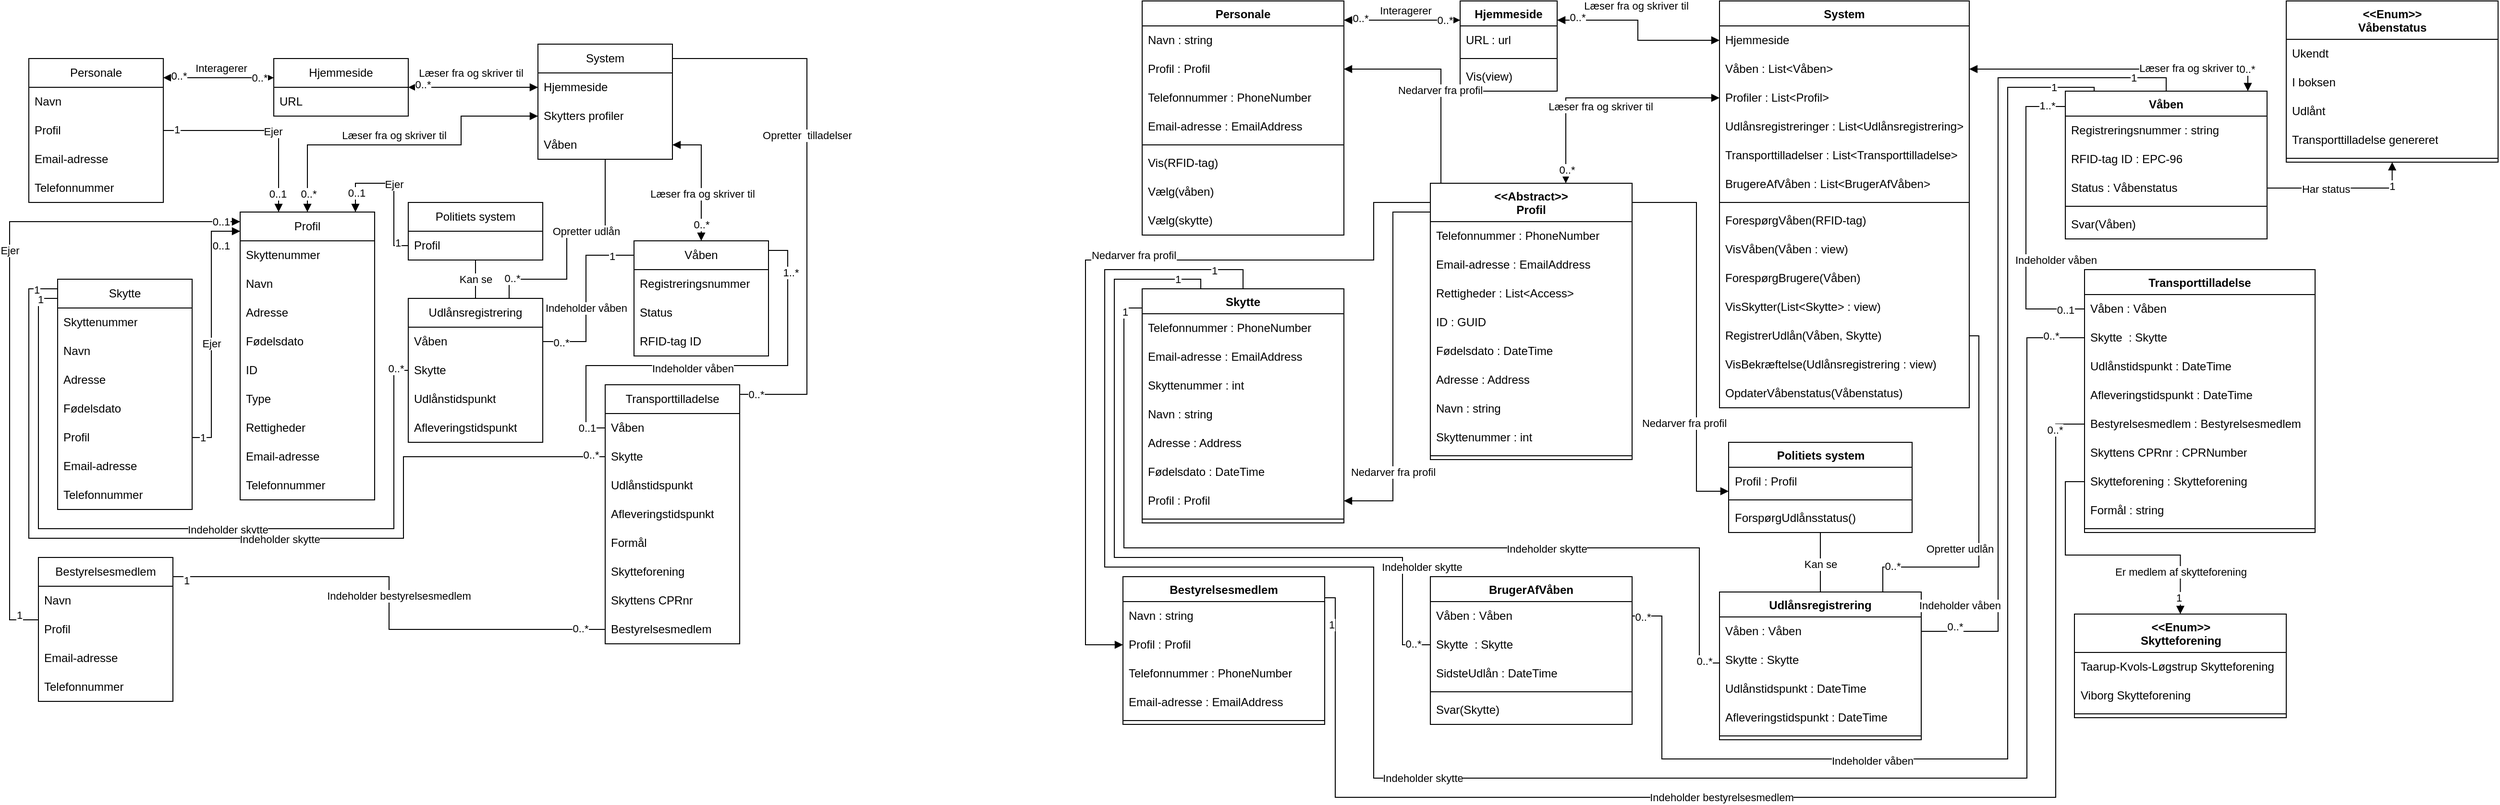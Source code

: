<mxfile version="21.2.3" type="github">
  <diagram id="R2lEEEUBdFMjLlhIrx00" name="Page-1">
    <mxGraphModel dx="1687" dy="889" grid="1" gridSize="10" guides="1" tooltips="1" connect="1" arrows="1" fold="1" page="1" pageScale="1" pageWidth="1169" pageHeight="827" math="0" shadow="0" extFonts="Permanent Marker^https://fonts.googleapis.com/css?family=Permanent+Marker">
      <root>
        <mxCell id="0" />
        <mxCell id="1" parent="0" />
        <mxCell id="LtpuGzz3zb0LntHNwfvB-28" style="edgeStyle=orthogonalEdgeStyle;rounded=0;orthogonalLoop=1;jettySize=auto;html=1;startArrow=block;startFill=1;endArrow=block;endFill=1;" parent="1" source="LtpuGzz3zb0LntHNwfvB-1" target="LtpuGzz3zb0LntHNwfvB-23" edge="1">
          <mxGeometry relative="1" as="geometry">
            <Array as="points">
              <mxPoint x="260" y="110" />
              <mxPoint x="260" y="110" />
            </Array>
          </mxGeometry>
        </mxCell>
        <mxCell id="LtpuGzz3zb0LntHNwfvB-29" value="Interagerer" style="edgeLabel;html=1;align=center;verticalAlign=middle;resizable=0;points=[];" parent="LtpuGzz3zb0LntHNwfvB-28" vertex="1" connectable="0">
          <mxGeometry x="0.256" y="-2" relative="1" as="geometry">
            <mxPoint x="-12" y="-12" as="offset" />
          </mxGeometry>
        </mxCell>
        <mxCell id="LtpuGzz3zb0LntHNwfvB-48" value="0..*" style="edgeLabel;html=1;align=center;verticalAlign=middle;resizable=0;points=[];" parent="LtpuGzz3zb0LntHNwfvB-28" vertex="1" connectable="0">
          <mxGeometry x="-0.719" y="2" relative="1" as="geometry">
            <mxPoint as="offset" />
          </mxGeometry>
        </mxCell>
        <mxCell id="LtpuGzz3zb0LntHNwfvB-49" value="0..*" style="edgeLabel;html=1;align=center;verticalAlign=middle;resizable=0;points=[];" parent="LtpuGzz3zb0LntHNwfvB-28" vertex="1" connectable="0">
          <mxGeometry x="0.598" y="2" relative="1" as="geometry">
            <mxPoint x="8" y="2" as="offset" />
          </mxGeometry>
        </mxCell>
        <mxCell id="LtpuGzz3zb0LntHNwfvB-1" value="Personale" style="swimlane;fontStyle=0;childLayout=stackLayout;horizontal=1;startSize=30;horizontalStack=0;resizeParent=1;resizeParentMax=0;resizeLast=0;collapsible=1;marginBottom=0;whiteSpace=wrap;html=1;" parent="1" vertex="1">
          <mxGeometry x="30" y="90" width="140" height="150" as="geometry" />
        </mxCell>
        <mxCell id="LtpuGzz3zb0LntHNwfvB-2" value="Navn" style="text;strokeColor=none;fillColor=none;align=left;verticalAlign=middle;spacingLeft=4;spacingRight=4;overflow=hidden;points=[[0,0.5],[1,0.5]];portConstraint=eastwest;rotatable=0;whiteSpace=wrap;html=1;" parent="LtpuGzz3zb0LntHNwfvB-1" vertex="1">
          <mxGeometry y="30" width="140" height="30" as="geometry" />
        </mxCell>
        <mxCell id="LtpuGzz3zb0LntHNwfvB-54" value="Profil" style="text;strokeColor=none;fillColor=none;align=left;verticalAlign=middle;spacingLeft=4;spacingRight=4;overflow=hidden;points=[[0,0.5],[1,0.5]];portConstraint=eastwest;rotatable=0;whiteSpace=wrap;html=1;" parent="LtpuGzz3zb0LntHNwfvB-1" vertex="1">
          <mxGeometry y="60" width="140" height="30" as="geometry" />
        </mxCell>
        <mxCell id="LtpuGzz3zb0LntHNwfvB-66" value="Email-adresse" style="text;strokeColor=none;fillColor=none;align=left;verticalAlign=middle;spacingLeft=4;spacingRight=4;overflow=hidden;points=[[0,0.5],[1,0.5]];portConstraint=eastwest;rotatable=0;whiteSpace=wrap;html=1;" parent="LtpuGzz3zb0LntHNwfvB-1" vertex="1">
          <mxGeometry y="90" width="140" height="30" as="geometry" />
        </mxCell>
        <mxCell id="LtpuGzz3zb0LntHNwfvB-67" value="Telefonnummer" style="text;strokeColor=none;fillColor=none;align=left;verticalAlign=middle;spacingLeft=4;spacingRight=4;overflow=hidden;points=[[0,0.5],[1,0.5]];portConstraint=eastwest;rotatable=0;whiteSpace=wrap;html=1;" parent="LtpuGzz3zb0LntHNwfvB-1" vertex="1">
          <mxGeometry y="120" width="140" height="30" as="geometry" />
        </mxCell>
        <mxCell id="LtpuGzz3zb0LntHNwfvB-6" value="Profil" style="swimlane;fontStyle=0;childLayout=stackLayout;horizontal=1;startSize=30;horizontalStack=0;resizeParent=1;resizeParentMax=0;resizeLast=0;collapsible=1;marginBottom=0;whiteSpace=wrap;html=1;" parent="1" vertex="1">
          <mxGeometry x="250" y="250" width="140" height="300" as="geometry" />
        </mxCell>
        <mxCell id="LtpuGzz3zb0LntHNwfvB-7" value="Skyttenummer" style="text;strokeColor=none;fillColor=none;align=left;verticalAlign=middle;spacingLeft=4;spacingRight=4;overflow=hidden;points=[[0,0.5],[1,0.5]];portConstraint=eastwest;rotatable=0;whiteSpace=wrap;html=1;" parent="LtpuGzz3zb0LntHNwfvB-6" vertex="1">
          <mxGeometry y="30" width="140" height="30" as="geometry" />
        </mxCell>
        <mxCell id="LtpuGzz3zb0LntHNwfvB-8" value="Navn" style="text;strokeColor=none;fillColor=none;align=left;verticalAlign=middle;spacingLeft=4;spacingRight=4;overflow=hidden;points=[[0,0.5],[1,0.5]];portConstraint=eastwest;rotatable=0;whiteSpace=wrap;html=1;" parent="LtpuGzz3zb0LntHNwfvB-6" vertex="1">
          <mxGeometry y="60" width="140" height="30" as="geometry" />
        </mxCell>
        <mxCell id="LtpuGzz3zb0LntHNwfvB-9" value="Adresse" style="text;strokeColor=none;fillColor=none;align=left;verticalAlign=middle;spacingLeft=4;spacingRight=4;overflow=hidden;points=[[0,0.5],[1,0.5]];portConstraint=eastwest;rotatable=0;whiteSpace=wrap;html=1;" parent="LtpuGzz3zb0LntHNwfvB-6" vertex="1">
          <mxGeometry y="90" width="140" height="30" as="geometry" />
        </mxCell>
        <mxCell id="LtpuGzz3zb0LntHNwfvB-30" value="Fødelsdato" style="text;strokeColor=none;fillColor=none;align=left;verticalAlign=middle;spacingLeft=4;spacingRight=4;overflow=hidden;points=[[0,0.5],[1,0.5]];portConstraint=eastwest;rotatable=0;whiteSpace=wrap;html=1;" parent="LtpuGzz3zb0LntHNwfvB-6" vertex="1">
          <mxGeometry y="120" width="140" height="30" as="geometry" />
        </mxCell>
        <mxCell id="LtpuGzz3zb0LntHNwfvB-37" value="ID" style="text;strokeColor=none;fillColor=none;align=left;verticalAlign=middle;spacingLeft=4;spacingRight=4;overflow=hidden;points=[[0,0.5],[1,0.5]];portConstraint=eastwest;rotatable=0;whiteSpace=wrap;html=1;" parent="LtpuGzz3zb0LntHNwfvB-6" vertex="1">
          <mxGeometry y="150" width="140" height="30" as="geometry" />
        </mxCell>
        <mxCell id="LtpuGzz3zb0LntHNwfvB-52" value="Type" style="text;strokeColor=none;fillColor=none;align=left;verticalAlign=middle;spacingLeft=4;spacingRight=4;overflow=hidden;points=[[0,0.5],[1,0.5]];portConstraint=eastwest;rotatable=0;whiteSpace=wrap;html=1;" parent="LtpuGzz3zb0LntHNwfvB-6" vertex="1">
          <mxGeometry y="180" width="140" height="30" as="geometry" />
        </mxCell>
        <mxCell id="LtpuGzz3zb0LntHNwfvB-53" value="Rettigheder" style="text;strokeColor=none;fillColor=none;align=left;verticalAlign=middle;spacingLeft=4;spacingRight=4;overflow=hidden;points=[[0,0.5],[1,0.5]];portConstraint=eastwest;rotatable=0;whiteSpace=wrap;html=1;" parent="LtpuGzz3zb0LntHNwfvB-6" vertex="1">
          <mxGeometry y="210" width="140" height="30" as="geometry" />
        </mxCell>
        <mxCell id="LtpuGzz3zb0LntHNwfvB-68" value="Email-adresse" style="text;strokeColor=none;fillColor=none;align=left;verticalAlign=middle;spacingLeft=4;spacingRight=4;overflow=hidden;points=[[0,0.5],[1,0.5]];portConstraint=eastwest;rotatable=0;whiteSpace=wrap;html=1;" parent="LtpuGzz3zb0LntHNwfvB-6" vertex="1">
          <mxGeometry y="240" width="140" height="30" as="geometry" />
        </mxCell>
        <mxCell id="LtpuGzz3zb0LntHNwfvB-69" value="Telefonnummer" style="text;strokeColor=none;fillColor=none;align=left;verticalAlign=middle;spacingLeft=4;spacingRight=4;overflow=hidden;points=[[0,0.5],[1,0.5]];portConstraint=eastwest;rotatable=0;whiteSpace=wrap;html=1;" parent="LtpuGzz3zb0LntHNwfvB-6" vertex="1">
          <mxGeometry y="270" width="140" height="30" as="geometry" />
        </mxCell>
        <mxCell id="LtpuGzz3zb0LntHNwfvB-10" value="Våben" style="swimlane;fontStyle=0;childLayout=stackLayout;horizontal=1;startSize=30;horizontalStack=0;resizeParent=1;resizeParentMax=0;resizeLast=0;collapsible=1;marginBottom=0;whiteSpace=wrap;html=1;" parent="1" vertex="1">
          <mxGeometry x="660" y="280" width="140" height="120" as="geometry" />
        </mxCell>
        <mxCell id="LtpuGzz3zb0LntHNwfvB-11" value="Registreringsnummer" style="text;strokeColor=none;fillColor=none;align=left;verticalAlign=middle;spacingLeft=4;spacingRight=4;overflow=hidden;points=[[0,0.5],[1,0.5]];portConstraint=eastwest;rotatable=0;whiteSpace=wrap;html=1;" parent="LtpuGzz3zb0LntHNwfvB-10" vertex="1">
          <mxGeometry y="30" width="140" height="30" as="geometry" />
        </mxCell>
        <mxCell id="LtpuGzz3zb0LntHNwfvB-12" value="Status" style="text;strokeColor=none;fillColor=none;align=left;verticalAlign=middle;spacingLeft=4;spacingRight=4;overflow=hidden;points=[[0,0.5],[1,0.5]];portConstraint=eastwest;rotatable=0;whiteSpace=wrap;html=1;" parent="LtpuGzz3zb0LntHNwfvB-10" vertex="1">
          <mxGeometry y="60" width="140" height="30" as="geometry" />
        </mxCell>
        <mxCell id="LtpuGzz3zb0LntHNwfvB-151" value="RFID-tag ID" style="text;strokeColor=none;fillColor=none;align=left;verticalAlign=middle;spacingLeft=4;spacingRight=4;overflow=hidden;points=[[0,0.5],[1,0.5]];portConstraint=eastwest;rotatable=0;whiteSpace=wrap;html=1;" parent="LtpuGzz3zb0LntHNwfvB-10" vertex="1">
          <mxGeometry y="90" width="140" height="30" as="geometry" />
        </mxCell>
        <mxCell id="LtpuGzz3zb0LntHNwfvB-145" style="edgeStyle=orthogonalEdgeStyle;rounded=0;orthogonalLoop=1;jettySize=auto;html=1;endArrow=none;endFill=0;" parent="1" source="LtpuGzz3zb0LntHNwfvB-20" target="LtpuGzz3zb0LntHNwfvB-84" edge="1">
          <mxGeometry relative="1" as="geometry">
            <Array as="points">
              <mxPoint x="630" y="268" />
              <mxPoint x="590" y="268" />
              <mxPoint x="590" y="320" />
              <mxPoint x="530" y="320" />
            </Array>
          </mxGeometry>
        </mxCell>
        <mxCell id="LtpuGzz3zb0LntHNwfvB-146" value="Opretter udlån" style="edgeLabel;html=1;align=center;verticalAlign=middle;resizable=0;points=[];" parent="LtpuGzz3zb0LntHNwfvB-145" vertex="1" connectable="0">
          <mxGeometry x="0.004" relative="1" as="geometry">
            <mxPoint x="20" y="-8" as="offset" />
          </mxGeometry>
        </mxCell>
        <mxCell id="LtpuGzz3zb0LntHNwfvB-147" value="0..*" style="edgeLabel;html=1;align=center;verticalAlign=middle;resizable=0;points=[];" parent="LtpuGzz3zb0LntHNwfvB-145" vertex="1" connectable="0">
          <mxGeometry x="0.812" y="-1" relative="1" as="geometry">
            <mxPoint as="offset" />
          </mxGeometry>
        </mxCell>
        <mxCell id="LtpuGzz3zb0LntHNwfvB-148" style="edgeStyle=orthogonalEdgeStyle;rounded=0;orthogonalLoop=1;jettySize=auto;html=1;endArrow=none;endFill=0;" parent="1" source="LtpuGzz3zb0LntHNwfvB-20" target="LtpuGzz3zb0LntHNwfvB-106" edge="1">
          <mxGeometry relative="1" as="geometry">
            <Array as="points">
              <mxPoint x="840" y="90" />
              <mxPoint x="840" y="440" />
            </Array>
          </mxGeometry>
        </mxCell>
        <mxCell id="LtpuGzz3zb0LntHNwfvB-149" value="Opretter&amp;nbsp; tilladelser" style="edgeLabel;html=1;align=center;verticalAlign=middle;resizable=0;points=[];" parent="LtpuGzz3zb0LntHNwfvB-148" vertex="1" connectable="0">
          <mxGeometry x="0.018" y="1" relative="1" as="geometry">
            <mxPoint x="-1" y="-65" as="offset" />
          </mxGeometry>
        </mxCell>
        <mxCell id="LtpuGzz3zb0LntHNwfvB-150" value="0..*" style="edgeLabel;html=1;align=center;verticalAlign=middle;resizable=0;points=[];" parent="LtpuGzz3zb0LntHNwfvB-148" vertex="1" connectable="0">
          <mxGeometry x="0.939" relative="1" as="geometry">
            <mxPoint as="offset" />
          </mxGeometry>
        </mxCell>
        <mxCell id="LtpuGzz3zb0LntHNwfvB-20" value="System" style="swimlane;fontStyle=0;childLayout=stackLayout;horizontal=1;startSize=30;horizontalStack=0;resizeParent=1;resizeParentMax=0;resizeLast=0;collapsible=1;marginBottom=0;whiteSpace=wrap;html=1;" parent="1" vertex="1">
          <mxGeometry x="560" y="75" width="140" height="120" as="geometry" />
        </mxCell>
        <mxCell id="LtpuGzz3zb0LntHNwfvB-21" value="Hjemmeside" style="text;strokeColor=none;fillColor=none;align=left;verticalAlign=middle;spacingLeft=4;spacingRight=4;overflow=hidden;points=[[0,0.5],[1,0.5]];portConstraint=eastwest;rotatable=0;whiteSpace=wrap;html=1;" parent="LtpuGzz3zb0LntHNwfvB-20" vertex="1">
          <mxGeometry y="30" width="140" height="30" as="geometry" />
        </mxCell>
        <mxCell id="LtpuGzz3zb0LntHNwfvB-22" value="Skytters profiler" style="text;strokeColor=none;fillColor=none;align=left;verticalAlign=middle;spacingLeft=4;spacingRight=4;overflow=hidden;points=[[0,0.5],[1,0.5]];portConstraint=eastwest;rotatable=0;whiteSpace=wrap;html=1;" parent="LtpuGzz3zb0LntHNwfvB-20" vertex="1">
          <mxGeometry y="60" width="140" height="30" as="geometry" />
        </mxCell>
        <mxCell id="LtpuGzz3zb0LntHNwfvB-38" value="Våben" style="text;strokeColor=none;fillColor=none;align=left;verticalAlign=middle;spacingLeft=4;spacingRight=4;overflow=hidden;points=[[0,0.5],[1,0.5]];portConstraint=eastwest;rotatable=0;whiteSpace=wrap;html=1;" parent="LtpuGzz3zb0LntHNwfvB-20" vertex="1">
          <mxGeometry y="90" width="140" height="30" as="geometry" />
        </mxCell>
        <mxCell id="LtpuGzz3zb0LntHNwfvB-26" style="edgeStyle=orthogonalEdgeStyle;rounded=0;orthogonalLoop=1;jettySize=auto;html=1;endArrow=block;endFill=1;startArrow=block;startFill=1;" parent="1" source="LtpuGzz3zb0LntHNwfvB-23" target="LtpuGzz3zb0LntHNwfvB-21" edge="1">
          <mxGeometry relative="1" as="geometry" />
        </mxCell>
        <mxCell id="LtpuGzz3zb0LntHNwfvB-27" value="Læser fra og skriver til" style="edgeLabel;html=1;align=center;verticalAlign=middle;resizable=0;points=[];" parent="LtpuGzz3zb0LntHNwfvB-26" vertex="1" connectable="0">
          <mxGeometry x="-0.367" relative="1" as="geometry">
            <mxPoint x="22" y="-15" as="offset" />
          </mxGeometry>
        </mxCell>
        <mxCell id="LtpuGzz3zb0LntHNwfvB-59" value="0..*" style="edgeLabel;html=1;align=center;verticalAlign=middle;resizable=0;points=[];" parent="LtpuGzz3zb0LntHNwfvB-26" vertex="1" connectable="0">
          <mxGeometry x="-0.778" y="3" relative="1" as="geometry">
            <mxPoint as="offset" />
          </mxGeometry>
        </mxCell>
        <mxCell id="LtpuGzz3zb0LntHNwfvB-23" value="Hjemmeside" style="swimlane;fontStyle=0;childLayout=stackLayout;horizontal=1;startSize=30;horizontalStack=0;resizeParent=1;resizeParentMax=0;resizeLast=0;collapsible=1;marginBottom=0;whiteSpace=wrap;html=1;" parent="1" vertex="1">
          <mxGeometry x="285" y="90" width="140" height="60" as="geometry" />
        </mxCell>
        <mxCell id="LtpuGzz3zb0LntHNwfvB-24" value="URL" style="text;strokeColor=none;fillColor=none;align=left;verticalAlign=middle;spacingLeft=4;spacingRight=4;overflow=hidden;points=[[0,0.5],[1,0.5]];portConstraint=eastwest;rotatable=0;whiteSpace=wrap;html=1;" parent="LtpuGzz3zb0LntHNwfvB-23" vertex="1">
          <mxGeometry y="30" width="140" height="30" as="geometry" />
        </mxCell>
        <mxCell id="LtpuGzz3zb0LntHNwfvB-31" style="edgeStyle=orthogonalEdgeStyle;rounded=0;orthogonalLoop=1;jettySize=auto;html=1;endArrow=block;endFill=1;startArrow=block;startFill=1;" parent="1" source="LtpuGzz3zb0LntHNwfvB-22" target="LtpuGzz3zb0LntHNwfvB-6" edge="1">
          <mxGeometry relative="1" as="geometry">
            <Array as="points">
              <mxPoint x="480" y="150" />
              <mxPoint x="480" y="180" />
              <mxPoint x="320" y="180" />
            </Array>
          </mxGeometry>
        </mxCell>
        <mxCell id="LtpuGzz3zb0LntHNwfvB-62" value="Læser fra og skriver til" style="edgeLabel;html=1;align=center;verticalAlign=middle;resizable=0;points=[];" parent="LtpuGzz3zb0LntHNwfvB-31" vertex="1" connectable="0">
          <mxGeometry x="0.123" y="1" relative="1" as="geometry">
            <mxPoint x="11" y="-11" as="offset" />
          </mxGeometry>
        </mxCell>
        <mxCell id="LtpuGzz3zb0LntHNwfvB-63" value="0..*" style="edgeLabel;html=1;align=center;verticalAlign=middle;resizable=0;points=[];" parent="LtpuGzz3zb0LntHNwfvB-31" vertex="1" connectable="0">
          <mxGeometry x="0.888" y="1" relative="1" as="geometry">
            <mxPoint as="offset" />
          </mxGeometry>
        </mxCell>
        <mxCell id="LtpuGzz3zb0LntHNwfvB-32" value="Skytte" style="swimlane;fontStyle=0;childLayout=stackLayout;horizontal=1;startSize=30;horizontalStack=0;resizeParent=1;resizeParentMax=0;resizeLast=0;collapsible=1;marginBottom=0;whiteSpace=wrap;html=1;" parent="1" vertex="1">
          <mxGeometry x="60" y="320" width="140" height="240" as="geometry" />
        </mxCell>
        <mxCell id="LtpuGzz3zb0LntHNwfvB-33" value="Skyttenummer" style="text;strokeColor=none;fillColor=none;align=left;verticalAlign=middle;spacingLeft=4;spacingRight=4;overflow=hidden;points=[[0,0.5],[1,0.5]];portConstraint=eastwest;rotatable=0;whiteSpace=wrap;html=1;" parent="LtpuGzz3zb0LntHNwfvB-32" vertex="1">
          <mxGeometry y="30" width="140" height="30" as="geometry" />
        </mxCell>
        <mxCell id="LtpuGzz3zb0LntHNwfvB-34" value="Navn" style="text;strokeColor=none;fillColor=none;align=left;verticalAlign=middle;spacingLeft=4;spacingRight=4;overflow=hidden;points=[[0,0.5],[1,0.5]];portConstraint=eastwest;rotatable=0;whiteSpace=wrap;html=1;" parent="LtpuGzz3zb0LntHNwfvB-32" vertex="1">
          <mxGeometry y="60" width="140" height="30" as="geometry" />
        </mxCell>
        <mxCell id="LtpuGzz3zb0LntHNwfvB-35" value="Adresse" style="text;strokeColor=none;fillColor=none;align=left;verticalAlign=middle;spacingLeft=4;spacingRight=4;overflow=hidden;points=[[0,0.5],[1,0.5]];portConstraint=eastwest;rotatable=0;whiteSpace=wrap;html=1;" parent="LtpuGzz3zb0LntHNwfvB-32" vertex="1">
          <mxGeometry y="90" width="140" height="30" as="geometry" />
        </mxCell>
        <mxCell id="LtpuGzz3zb0LntHNwfvB-36" value="Fødelsdato" style="text;strokeColor=none;fillColor=none;align=left;verticalAlign=middle;spacingLeft=4;spacingRight=4;overflow=hidden;points=[[0,0.5],[1,0.5]];portConstraint=eastwest;rotatable=0;whiteSpace=wrap;html=1;" parent="LtpuGzz3zb0LntHNwfvB-32" vertex="1">
          <mxGeometry y="120" width="140" height="30" as="geometry" />
        </mxCell>
        <mxCell id="LtpuGzz3zb0LntHNwfvB-43" value="Profil" style="text;strokeColor=none;fillColor=none;align=left;verticalAlign=middle;spacingLeft=4;spacingRight=4;overflow=hidden;points=[[0,0.5],[1,0.5]];portConstraint=eastwest;rotatable=0;whiteSpace=wrap;html=1;" parent="LtpuGzz3zb0LntHNwfvB-32" vertex="1">
          <mxGeometry y="150" width="140" height="30" as="geometry" />
        </mxCell>
        <mxCell id="LtpuGzz3zb0LntHNwfvB-64" value="Email-adresse" style="text;strokeColor=none;fillColor=none;align=left;verticalAlign=middle;spacingLeft=4;spacingRight=4;overflow=hidden;points=[[0,0.5],[1,0.5]];portConstraint=eastwest;rotatable=0;whiteSpace=wrap;html=1;" parent="LtpuGzz3zb0LntHNwfvB-32" vertex="1">
          <mxGeometry y="180" width="140" height="30" as="geometry" />
        </mxCell>
        <mxCell id="LtpuGzz3zb0LntHNwfvB-65" value="Telefonnummer" style="text;strokeColor=none;fillColor=none;align=left;verticalAlign=middle;spacingLeft=4;spacingRight=4;overflow=hidden;points=[[0,0.5],[1,0.5]];portConstraint=eastwest;rotatable=0;whiteSpace=wrap;html=1;" parent="LtpuGzz3zb0LntHNwfvB-32" vertex="1">
          <mxGeometry y="210" width="140" height="30" as="geometry" />
        </mxCell>
        <mxCell id="LtpuGzz3zb0LntHNwfvB-104" style="edgeStyle=orthogonalEdgeStyle;rounded=0;orthogonalLoop=1;jettySize=auto;html=1;endArrow=none;endFill=0;" parent="1" source="LtpuGzz3zb0LntHNwfvB-39" target="LtpuGzz3zb0LntHNwfvB-84" edge="1">
          <mxGeometry relative="1" as="geometry" />
        </mxCell>
        <mxCell id="LtpuGzz3zb0LntHNwfvB-105" value="Kan se" style="edgeLabel;html=1;align=center;verticalAlign=middle;resizable=0;points=[];" parent="LtpuGzz3zb0LntHNwfvB-104" vertex="1" connectable="0">
          <mxGeometry x="0.195" relative="1" as="geometry">
            <mxPoint y="-4" as="offset" />
          </mxGeometry>
        </mxCell>
        <mxCell id="LtpuGzz3zb0LntHNwfvB-39" value="Politiets system" style="swimlane;fontStyle=0;childLayout=stackLayout;horizontal=1;startSize=30;horizontalStack=0;resizeParent=1;resizeParentMax=0;resizeLast=0;collapsible=1;marginBottom=0;whiteSpace=wrap;html=1;" parent="1" vertex="1">
          <mxGeometry x="425" y="240" width="140" height="60" as="geometry" />
        </mxCell>
        <mxCell id="LtpuGzz3zb0LntHNwfvB-99" value="Profil" style="text;strokeColor=none;fillColor=none;align=left;verticalAlign=middle;spacingLeft=4;spacingRight=4;overflow=hidden;points=[[0,0.5],[1,0.5]];portConstraint=eastwest;rotatable=0;whiteSpace=wrap;html=1;" parent="LtpuGzz3zb0LntHNwfvB-39" vertex="1">
          <mxGeometry y="30" width="140" height="30" as="geometry" />
        </mxCell>
        <mxCell id="LtpuGzz3zb0LntHNwfvB-44" style="edgeStyle=orthogonalEdgeStyle;rounded=0;orthogonalLoop=1;jettySize=auto;html=1;endArrow=block;endFill=1;" parent="1" source="LtpuGzz3zb0LntHNwfvB-43" target="LtpuGzz3zb0LntHNwfvB-6" edge="1">
          <mxGeometry relative="1" as="geometry">
            <Array as="points">
              <mxPoint x="220" y="485" />
              <mxPoint x="220" y="270" />
            </Array>
          </mxGeometry>
        </mxCell>
        <mxCell id="LtpuGzz3zb0LntHNwfvB-45" value="Ejer" style="edgeLabel;html=1;align=center;verticalAlign=middle;resizable=0;points=[];" parent="LtpuGzz3zb0LntHNwfvB-44" vertex="1" connectable="0">
          <mxGeometry x="-0.324" y="-4" relative="1" as="geometry">
            <mxPoint x="-4" y="-29" as="offset" />
          </mxGeometry>
        </mxCell>
        <mxCell id="LtpuGzz3zb0LntHNwfvB-46" value="0..1" style="edgeLabel;html=1;align=center;verticalAlign=middle;resizable=0;points=[];" parent="LtpuGzz3zb0LntHNwfvB-44" vertex="1" connectable="0">
          <mxGeometry x="0.503" y="-4" relative="1" as="geometry">
            <mxPoint x="6" y="-21" as="offset" />
          </mxGeometry>
        </mxCell>
        <mxCell id="LtpuGzz3zb0LntHNwfvB-47" value="1" style="edgeLabel;html=1;align=center;verticalAlign=middle;resizable=0;points=[];" parent="LtpuGzz3zb0LntHNwfvB-44" vertex="1" connectable="0">
          <mxGeometry x="-0.847" y="-3" relative="1" as="geometry">
            <mxPoint x="-12" as="offset" />
          </mxGeometry>
        </mxCell>
        <mxCell id="LtpuGzz3zb0LntHNwfvB-55" style="edgeStyle=orthogonalEdgeStyle;rounded=0;orthogonalLoop=1;jettySize=auto;html=1;endArrow=block;endFill=1;" parent="1" source="LtpuGzz3zb0LntHNwfvB-54" target="LtpuGzz3zb0LntHNwfvB-6" edge="1">
          <mxGeometry relative="1" as="geometry">
            <Array as="points">
              <mxPoint x="290" y="165" />
            </Array>
          </mxGeometry>
        </mxCell>
        <mxCell id="LtpuGzz3zb0LntHNwfvB-56" value="Ejer" style="edgeLabel;html=1;align=center;verticalAlign=middle;resizable=0;points=[];" parent="LtpuGzz3zb0LntHNwfvB-55" vertex="1" connectable="0">
          <mxGeometry x="0.112" y="-1" relative="1" as="geometry">
            <mxPoint as="offset" />
          </mxGeometry>
        </mxCell>
        <mxCell id="LtpuGzz3zb0LntHNwfvB-57" value="1" style="edgeLabel;html=1;align=center;verticalAlign=middle;resizable=0;points=[];" parent="LtpuGzz3zb0LntHNwfvB-55" vertex="1" connectable="0">
          <mxGeometry x="-0.863" y="1" relative="1" as="geometry">
            <mxPoint as="offset" />
          </mxGeometry>
        </mxCell>
        <mxCell id="LtpuGzz3zb0LntHNwfvB-58" value="0..1" style="edgeLabel;html=1;align=center;verticalAlign=middle;resizable=0;points=[];" parent="LtpuGzz3zb0LntHNwfvB-55" vertex="1" connectable="0">
          <mxGeometry x="0.815" y="-1" relative="1" as="geometry">
            <mxPoint as="offset" />
          </mxGeometry>
        </mxCell>
        <mxCell id="LtpuGzz3zb0LntHNwfvB-70" style="edgeStyle=orthogonalEdgeStyle;rounded=0;orthogonalLoop=1;jettySize=auto;html=1;startArrow=block;startFill=1;endArrow=block;endFill=1;" parent="1" source="LtpuGzz3zb0LntHNwfvB-38" target="LtpuGzz3zb0LntHNwfvB-10" edge="1">
          <mxGeometry relative="1" as="geometry" />
        </mxCell>
        <mxCell id="LtpuGzz3zb0LntHNwfvB-71" value="Læser fra og skriver til" style="edgeLabel;html=1;align=center;verticalAlign=middle;resizable=0;points=[];" parent="LtpuGzz3zb0LntHNwfvB-70" vertex="1" connectable="0">
          <mxGeometry x="0.235" y="1" relative="1" as="geometry">
            <mxPoint as="offset" />
          </mxGeometry>
        </mxCell>
        <mxCell id="LtpuGzz3zb0LntHNwfvB-72" value="0..*" style="edgeLabel;html=1;align=center;verticalAlign=middle;resizable=0;points=[];" parent="LtpuGzz3zb0LntHNwfvB-70" vertex="1" connectable="0">
          <mxGeometry x="0.728" relative="1" as="geometry">
            <mxPoint as="offset" />
          </mxGeometry>
        </mxCell>
        <mxCell id="LtpuGzz3zb0LntHNwfvB-84" value="Udlånsregistrering" style="swimlane;fontStyle=0;childLayout=stackLayout;horizontal=1;startSize=30;horizontalStack=0;resizeParent=1;resizeParentMax=0;resizeLast=0;collapsible=1;marginBottom=0;whiteSpace=wrap;html=1;" parent="1" vertex="1">
          <mxGeometry x="425" y="340" width="140" height="150" as="geometry" />
        </mxCell>
        <mxCell id="LtpuGzz3zb0LntHNwfvB-85" value="Våben" style="text;strokeColor=none;fillColor=none;align=left;verticalAlign=middle;spacingLeft=4;spacingRight=4;overflow=hidden;points=[[0,0.5],[1,0.5]];portConstraint=eastwest;rotatable=0;whiteSpace=wrap;html=1;" parent="LtpuGzz3zb0LntHNwfvB-84" vertex="1">
          <mxGeometry y="30" width="140" height="30" as="geometry" />
        </mxCell>
        <mxCell id="LtpuGzz3zb0LntHNwfvB-86" value="Skytte" style="text;strokeColor=none;fillColor=none;align=left;verticalAlign=middle;spacingLeft=4;spacingRight=4;overflow=hidden;points=[[0,0.5],[1,0.5]];portConstraint=eastwest;rotatable=0;whiteSpace=wrap;html=1;" parent="LtpuGzz3zb0LntHNwfvB-84" vertex="1">
          <mxGeometry y="60" width="140" height="30" as="geometry" />
        </mxCell>
        <mxCell id="LtpuGzz3zb0LntHNwfvB-87" value="Udlånstidspunkt" style="text;strokeColor=none;fillColor=none;align=left;verticalAlign=middle;spacingLeft=4;spacingRight=4;overflow=hidden;points=[[0,0.5],[1,0.5]];portConstraint=eastwest;rotatable=0;whiteSpace=wrap;html=1;" parent="LtpuGzz3zb0LntHNwfvB-84" vertex="1">
          <mxGeometry y="90" width="140" height="30" as="geometry" />
        </mxCell>
        <mxCell id="LtpuGzz3zb0LntHNwfvB-88" value="Afleveringstidspunkt" style="text;strokeColor=none;fillColor=none;align=left;verticalAlign=middle;spacingLeft=4;spacingRight=4;overflow=hidden;points=[[0,0.5],[1,0.5]];portConstraint=eastwest;rotatable=0;whiteSpace=wrap;html=1;" parent="LtpuGzz3zb0LntHNwfvB-84" vertex="1">
          <mxGeometry y="120" width="140" height="30" as="geometry" />
        </mxCell>
        <mxCell id="LtpuGzz3zb0LntHNwfvB-89" style="edgeStyle=orthogonalEdgeStyle;rounded=0;orthogonalLoop=1;jettySize=auto;html=1;endArrow=none;endFill=0;" parent="1" source="LtpuGzz3zb0LntHNwfvB-85" target="LtpuGzz3zb0LntHNwfvB-10" edge="1">
          <mxGeometry relative="1" as="geometry">
            <Array as="points">
              <mxPoint x="610" y="385" />
              <mxPoint x="610" y="295" />
            </Array>
          </mxGeometry>
        </mxCell>
        <mxCell id="LtpuGzz3zb0LntHNwfvB-93" value="Indeholder våben" style="edgeLabel;html=1;align=center;verticalAlign=middle;resizable=0;points=[];" parent="LtpuGzz3zb0LntHNwfvB-89" vertex="1" connectable="0">
          <mxGeometry x="-0.342" relative="1" as="geometry">
            <mxPoint y="-19" as="offset" />
          </mxGeometry>
        </mxCell>
        <mxCell id="LtpuGzz3zb0LntHNwfvB-96" value="0..*" style="edgeLabel;html=1;align=center;verticalAlign=middle;resizable=0;points=[];" parent="LtpuGzz3zb0LntHNwfvB-89" vertex="1" connectable="0">
          <mxGeometry x="-0.798" y="-1" relative="1" as="geometry">
            <mxPoint as="offset" />
          </mxGeometry>
        </mxCell>
        <mxCell id="LtpuGzz3zb0LntHNwfvB-97" value="1" style="edgeLabel;html=1;align=center;verticalAlign=middle;resizable=0;points=[];" parent="LtpuGzz3zb0LntHNwfvB-89" vertex="1" connectable="0">
          <mxGeometry x="0.75" y="-1" relative="1" as="geometry">
            <mxPoint as="offset" />
          </mxGeometry>
        </mxCell>
        <mxCell id="LtpuGzz3zb0LntHNwfvB-91" style="edgeStyle=orthogonalEdgeStyle;rounded=0;orthogonalLoop=1;jettySize=auto;html=1;endArrow=none;endFill=0;" parent="1" source="LtpuGzz3zb0LntHNwfvB-86" target="LtpuGzz3zb0LntHNwfvB-32" edge="1">
          <mxGeometry relative="1" as="geometry">
            <Array as="points">
              <mxPoint x="410" y="415" />
              <mxPoint x="410" y="580" />
              <mxPoint x="40" y="580" />
              <mxPoint x="40" y="340" />
            </Array>
          </mxGeometry>
        </mxCell>
        <mxCell id="LtpuGzz3zb0LntHNwfvB-92" value="Indeholder skytte" style="edgeLabel;html=1;align=center;verticalAlign=middle;resizable=0;points=[];" parent="LtpuGzz3zb0LntHNwfvB-91" vertex="1" connectable="0">
          <mxGeometry x="-0.129" y="1" relative="1" as="geometry">
            <mxPoint as="offset" />
          </mxGeometry>
        </mxCell>
        <mxCell id="LtpuGzz3zb0LntHNwfvB-94" value="1" style="edgeLabel;html=1;align=center;verticalAlign=middle;resizable=0;points=[];" parent="LtpuGzz3zb0LntHNwfvB-91" vertex="1" connectable="0">
          <mxGeometry x="0.954" y="-1" relative="1" as="geometry">
            <mxPoint as="offset" />
          </mxGeometry>
        </mxCell>
        <mxCell id="LtpuGzz3zb0LntHNwfvB-95" value="0..*" style="edgeLabel;html=1;align=center;verticalAlign=middle;resizable=0;points=[];" parent="LtpuGzz3zb0LntHNwfvB-91" vertex="1" connectable="0">
          <mxGeometry x="-0.968" y="-2" relative="1" as="geometry">
            <mxPoint as="offset" />
          </mxGeometry>
        </mxCell>
        <mxCell id="LtpuGzz3zb0LntHNwfvB-100" style="edgeStyle=orthogonalEdgeStyle;rounded=0;orthogonalLoop=1;jettySize=auto;html=1;endArrow=block;endFill=1;exitX=0;exitY=0.5;exitDx=0;exitDy=0;" parent="1" source="LtpuGzz3zb0LntHNwfvB-99" target="LtpuGzz3zb0LntHNwfvB-6" edge="1">
          <mxGeometry relative="1" as="geometry">
            <mxPoint x="480" y="605" as="sourcePoint" />
            <mxPoint x="560" y="390" as="targetPoint" />
            <Array as="points">
              <mxPoint x="410" y="285" />
              <mxPoint x="410" y="220" />
              <mxPoint x="370" y="220" />
            </Array>
          </mxGeometry>
        </mxCell>
        <mxCell id="LtpuGzz3zb0LntHNwfvB-101" value="Ejer" style="edgeLabel;html=1;align=center;verticalAlign=middle;resizable=0;points=[];" parent="LtpuGzz3zb0LntHNwfvB-100" vertex="1" connectable="0">
          <mxGeometry x="-0.324" y="-4" relative="1" as="geometry">
            <mxPoint x="-4" y="-29" as="offset" />
          </mxGeometry>
        </mxCell>
        <mxCell id="LtpuGzz3zb0LntHNwfvB-102" value="0..1" style="edgeLabel;html=1;align=center;verticalAlign=middle;resizable=0;points=[];" parent="LtpuGzz3zb0LntHNwfvB-100" vertex="1" connectable="0">
          <mxGeometry x="0.503" y="-4" relative="1" as="geometry">
            <mxPoint x="-7" y="14" as="offset" />
          </mxGeometry>
        </mxCell>
        <mxCell id="LtpuGzz3zb0LntHNwfvB-103" value="1" style="edgeLabel;html=1;align=center;verticalAlign=middle;resizable=0;points=[];" parent="LtpuGzz3zb0LntHNwfvB-100" vertex="1" connectable="0">
          <mxGeometry x="-0.847" y="-3" relative="1" as="geometry">
            <mxPoint as="offset" />
          </mxGeometry>
        </mxCell>
        <mxCell id="LtpuGzz3zb0LntHNwfvB-106" value="Transporttilladelse" style="swimlane;fontStyle=0;childLayout=stackLayout;horizontal=1;startSize=30;horizontalStack=0;resizeParent=1;resizeParentMax=0;resizeLast=0;collapsible=1;marginBottom=0;whiteSpace=wrap;html=1;" parent="1" vertex="1">
          <mxGeometry x="630" y="430" width="140" height="270" as="geometry" />
        </mxCell>
        <mxCell id="LtpuGzz3zb0LntHNwfvB-107" value="Våben" style="text;strokeColor=none;fillColor=none;align=left;verticalAlign=middle;spacingLeft=4;spacingRight=4;overflow=hidden;points=[[0,0.5],[1,0.5]];portConstraint=eastwest;rotatable=0;whiteSpace=wrap;html=1;" parent="LtpuGzz3zb0LntHNwfvB-106" vertex="1">
          <mxGeometry y="30" width="140" height="30" as="geometry" />
        </mxCell>
        <mxCell id="LtpuGzz3zb0LntHNwfvB-108" value="Skytte" style="text;strokeColor=none;fillColor=none;align=left;verticalAlign=middle;spacingLeft=4;spacingRight=4;overflow=hidden;points=[[0,0.5],[1,0.5]];portConstraint=eastwest;rotatable=0;whiteSpace=wrap;html=1;" parent="LtpuGzz3zb0LntHNwfvB-106" vertex="1">
          <mxGeometry y="60" width="140" height="30" as="geometry" />
        </mxCell>
        <mxCell id="LtpuGzz3zb0LntHNwfvB-109" value="Udlånstidspunkt" style="text;strokeColor=none;fillColor=none;align=left;verticalAlign=middle;spacingLeft=4;spacingRight=4;overflow=hidden;points=[[0,0.5],[1,0.5]];portConstraint=eastwest;rotatable=0;whiteSpace=wrap;html=1;" parent="LtpuGzz3zb0LntHNwfvB-106" vertex="1">
          <mxGeometry y="90" width="140" height="30" as="geometry" />
        </mxCell>
        <mxCell id="LtpuGzz3zb0LntHNwfvB-110" value="Afleveringstidspunkt" style="text;strokeColor=none;fillColor=none;align=left;verticalAlign=middle;spacingLeft=4;spacingRight=4;overflow=hidden;points=[[0,0.5],[1,0.5]];portConstraint=eastwest;rotatable=0;whiteSpace=wrap;html=1;" parent="LtpuGzz3zb0LntHNwfvB-106" vertex="1">
          <mxGeometry y="120" width="140" height="30" as="geometry" />
        </mxCell>
        <mxCell id="LtpuGzz3zb0LntHNwfvB-111" value="Formål" style="text;strokeColor=none;fillColor=none;align=left;verticalAlign=middle;spacingLeft=4;spacingRight=4;overflow=hidden;points=[[0,0.5],[1,0.5]];portConstraint=eastwest;rotatable=0;whiteSpace=wrap;html=1;" parent="LtpuGzz3zb0LntHNwfvB-106" vertex="1">
          <mxGeometry y="150" width="140" height="30" as="geometry" />
        </mxCell>
        <mxCell id="LtpuGzz3zb0LntHNwfvB-112" value="Skytteforening" style="text;strokeColor=none;fillColor=none;align=left;verticalAlign=middle;spacingLeft=4;spacingRight=4;overflow=hidden;points=[[0,0.5],[1,0.5]];portConstraint=eastwest;rotatable=0;whiteSpace=wrap;html=1;" parent="LtpuGzz3zb0LntHNwfvB-106" vertex="1">
          <mxGeometry y="180" width="140" height="30" as="geometry" />
        </mxCell>
        <mxCell id="LtpuGzz3zb0LntHNwfvB-114" value="Skyttens CPRnr" style="text;strokeColor=none;fillColor=none;align=left;verticalAlign=middle;spacingLeft=4;spacingRight=4;overflow=hidden;points=[[0,0.5],[1,0.5]];portConstraint=eastwest;rotatable=0;whiteSpace=wrap;html=1;" parent="LtpuGzz3zb0LntHNwfvB-106" vertex="1">
          <mxGeometry y="210" width="140" height="30" as="geometry" />
        </mxCell>
        <mxCell id="LtpuGzz3zb0LntHNwfvB-113" value="Bestyrelsesmedlem" style="text;strokeColor=none;fillColor=none;align=left;verticalAlign=middle;spacingLeft=4;spacingRight=4;overflow=hidden;points=[[0,0.5],[1,0.5]];portConstraint=eastwest;rotatable=0;whiteSpace=wrap;html=1;" parent="LtpuGzz3zb0LntHNwfvB-106" vertex="1">
          <mxGeometry y="240" width="140" height="30" as="geometry" />
        </mxCell>
        <mxCell id="LtpuGzz3zb0LntHNwfvB-115" style="edgeStyle=orthogonalEdgeStyle;rounded=0;orthogonalLoop=1;jettySize=auto;html=1;endArrow=none;endFill=0;" parent="1" source="LtpuGzz3zb0LntHNwfvB-107" target="LtpuGzz3zb0LntHNwfvB-10" edge="1">
          <mxGeometry relative="1" as="geometry">
            <Array as="points">
              <mxPoint x="610" y="475" />
              <mxPoint x="610" y="410" />
              <mxPoint x="820" y="410" />
              <mxPoint x="820" y="290" />
            </Array>
          </mxGeometry>
        </mxCell>
        <mxCell id="LtpuGzz3zb0LntHNwfvB-116" value="Indeholder våben" style="edgeLabel;html=1;align=center;verticalAlign=middle;resizable=0;points=[];" parent="LtpuGzz3zb0LntHNwfvB-115" vertex="1" connectable="0">
          <mxGeometry x="0.025" y="3" relative="1" as="geometry">
            <mxPoint x="-27" y="6" as="offset" />
          </mxGeometry>
        </mxCell>
        <mxCell id="LtpuGzz3zb0LntHNwfvB-117" value="1..*" style="edgeLabel;html=1;align=center;verticalAlign=middle;resizable=0;points=[];" parent="LtpuGzz3zb0LntHNwfvB-115" vertex="1" connectable="0">
          <mxGeometry x="0.802" y="-3" relative="1" as="geometry">
            <mxPoint as="offset" />
          </mxGeometry>
        </mxCell>
        <mxCell id="LtpuGzz3zb0LntHNwfvB-118" value="0..1" style="edgeLabel;html=1;align=center;verticalAlign=middle;resizable=0;points=[];" parent="LtpuGzz3zb0LntHNwfvB-115" vertex="1" connectable="0">
          <mxGeometry x="-0.913" relative="1" as="geometry">
            <mxPoint as="offset" />
          </mxGeometry>
        </mxCell>
        <mxCell id="LtpuGzz3zb0LntHNwfvB-123" value="Bestyrelsesmedlem" style="swimlane;fontStyle=0;childLayout=stackLayout;horizontal=1;startSize=30;horizontalStack=0;resizeParent=1;resizeParentMax=0;resizeLast=0;collapsible=1;marginBottom=0;whiteSpace=wrap;html=1;" parent="1" vertex="1">
          <mxGeometry x="40" y="610" width="140" height="150" as="geometry" />
        </mxCell>
        <mxCell id="LtpuGzz3zb0LntHNwfvB-124" value="Navn" style="text;strokeColor=none;fillColor=none;align=left;verticalAlign=middle;spacingLeft=4;spacingRight=4;overflow=hidden;points=[[0,0.5],[1,0.5]];portConstraint=eastwest;rotatable=0;whiteSpace=wrap;html=1;" parent="LtpuGzz3zb0LntHNwfvB-123" vertex="1">
          <mxGeometry y="30" width="140" height="30" as="geometry" />
        </mxCell>
        <mxCell id="LtpuGzz3zb0LntHNwfvB-125" value="Profil" style="text;strokeColor=none;fillColor=none;align=left;verticalAlign=middle;spacingLeft=4;spacingRight=4;overflow=hidden;points=[[0,0.5],[1,0.5]];portConstraint=eastwest;rotatable=0;whiteSpace=wrap;html=1;" parent="LtpuGzz3zb0LntHNwfvB-123" vertex="1">
          <mxGeometry y="60" width="140" height="30" as="geometry" />
        </mxCell>
        <mxCell id="LtpuGzz3zb0LntHNwfvB-126" value="Email-adresse" style="text;strokeColor=none;fillColor=none;align=left;verticalAlign=middle;spacingLeft=4;spacingRight=4;overflow=hidden;points=[[0,0.5],[1,0.5]];portConstraint=eastwest;rotatable=0;whiteSpace=wrap;html=1;" parent="LtpuGzz3zb0LntHNwfvB-123" vertex="1">
          <mxGeometry y="90" width="140" height="30" as="geometry" />
        </mxCell>
        <mxCell id="LtpuGzz3zb0LntHNwfvB-127" value="Telefonnummer" style="text;strokeColor=none;fillColor=none;align=left;verticalAlign=middle;spacingLeft=4;spacingRight=4;overflow=hidden;points=[[0,0.5],[1,0.5]];portConstraint=eastwest;rotatable=0;whiteSpace=wrap;html=1;" parent="LtpuGzz3zb0LntHNwfvB-123" vertex="1">
          <mxGeometry y="120" width="140" height="30" as="geometry" />
        </mxCell>
        <mxCell id="LtpuGzz3zb0LntHNwfvB-132" style="edgeStyle=orthogonalEdgeStyle;rounded=0;orthogonalLoop=1;jettySize=auto;html=1;endArrow=block;endFill=1;" parent="1" source="LtpuGzz3zb0LntHNwfvB-125" target="LtpuGzz3zb0LntHNwfvB-6" edge="1">
          <mxGeometry relative="1" as="geometry">
            <mxPoint x="190" y="495" as="sourcePoint" />
            <mxPoint x="260" y="280" as="targetPoint" />
            <Array as="points">
              <mxPoint x="10" y="675" />
              <mxPoint x="10" y="260" />
            </Array>
          </mxGeometry>
        </mxCell>
        <mxCell id="LtpuGzz3zb0LntHNwfvB-133" value="Ejer" style="edgeLabel;html=1;align=center;verticalAlign=middle;resizable=0;points=[];" parent="LtpuGzz3zb0LntHNwfvB-132" vertex="1" connectable="0">
          <mxGeometry x="-0.324" y="-4" relative="1" as="geometry">
            <mxPoint x="-4" y="-184" as="offset" />
          </mxGeometry>
        </mxCell>
        <mxCell id="LtpuGzz3zb0LntHNwfvB-134" value="0..1" style="edgeLabel;html=1;align=center;verticalAlign=middle;resizable=0;points=[];" parent="LtpuGzz3zb0LntHNwfvB-132" vertex="1" connectable="0">
          <mxGeometry x="0.503" y="-4" relative="1" as="geometry">
            <mxPoint x="150" y="-4" as="offset" />
          </mxGeometry>
        </mxCell>
        <mxCell id="LtpuGzz3zb0LntHNwfvB-135" value="1" style="edgeLabel;html=1;align=center;verticalAlign=middle;resizable=0;points=[];" parent="LtpuGzz3zb0LntHNwfvB-132" vertex="1" connectable="0">
          <mxGeometry x="-0.847" y="-3" relative="1" as="geometry">
            <mxPoint x="7" y="17" as="offset" />
          </mxGeometry>
        </mxCell>
        <mxCell id="LtpuGzz3zb0LntHNwfvB-137" style="edgeStyle=orthogonalEdgeStyle;rounded=0;orthogonalLoop=1;jettySize=auto;html=1;endArrow=none;endFill=0;" parent="1" source="LtpuGzz3zb0LntHNwfvB-108" target="LtpuGzz3zb0LntHNwfvB-32" edge="1">
          <mxGeometry relative="1" as="geometry">
            <mxPoint x="435" y="425" as="sourcePoint" />
            <mxPoint x="70" y="350" as="targetPoint" />
            <Array as="points">
              <mxPoint x="420" y="505" />
              <mxPoint x="420" y="590" />
              <mxPoint x="30" y="590" />
              <mxPoint x="30" y="330" />
            </Array>
          </mxGeometry>
        </mxCell>
        <mxCell id="LtpuGzz3zb0LntHNwfvB-138" value="Indeholder skytte" style="edgeLabel;html=1;align=center;verticalAlign=middle;resizable=0;points=[];" parent="LtpuGzz3zb0LntHNwfvB-137" vertex="1" connectable="0">
          <mxGeometry x="-0.129" y="1" relative="1" as="geometry">
            <mxPoint as="offset" />
          </mxGeometry>
        </mxCell>
        <mxCell id="LtpuGzz3zb0LntHNwfvB-139" value="1" style="edgeLabel;html=1;align=center;verticalAlign=middle;resizable=0;points=[];" parent="LtpuGzz3zb0LntHNwfvB-137" vertex="1" connectable="0">
          <mxGeometry x="0.954" y="-1" relative="1" as="geometry">
            <mxPoint as="offset" />
          </mxGeometry>
        </mxCell>
        <mxCell id="LtpuGzz3zb0LntHNwfvB-140" value="0..*" style="edgeLabel;html=1;align=center;verticalAlign=middle;resizable=0;points=[];" parent="LtpuGzz3zb0LntHNwfvB-137" vertex="1" connectable="0">
          <mxGeometry x="-0.968" y="-2" relative="1" as="geometry">
            <mxPoint as="offset" />
          </mxGeometry>
        </mxCell>
        <mxCell id="LtpuGzz3zb0LntHNwfvB-141" style="edgeStyle=orthogonalEdgeStyle;rounded=0;orthogonalLoop=1;jettySize=auto;html=1;endArrow=none;endFill=0;" parent="1" source="LtpuGzz3zb0LntHNwfvB-113" target="LtpuGzz3zb0LntHNwfvB-123" edge="1">
          <mxGeometry relative="1" as="geometry">
            <Array as="points">
              <mxPoint x="405" y="685" />
              <mxPoint x="405" y="630" />
            </Array>
          </mxGeometry>
        </mxCell>
        <mxCell id="LtpuGzz3zb0LntHNwfvB-142" value="Indeholder bestyrelsesmedlem" style="edgeLabel;html=1;align=center;verticalAlign=middle;resizable=0;points=[];" parent="LtpuGzz3zb0LntHNwfvB-141" vertex="1" connectable="0">
          <mxGeometry x="0.126" y="-3" relative="1" as="geometry">
            <mxPoint x="14" y="23" as="offset" />
          </mxGeometry>
        </mxCell>
        <mxCell id="LtpuGzz3zb0LntHNwfvB-143" value="1" style="edgeLabel;html=1;align=center;verticalAlign=middle;resizable=0;points=[];" parent="LtpuGzz3zb0LntHNwfvB-141" vertex="1" connectable="0">
          <mxGeometry x="0.944" y="4" relative="1" as="geometry">
            <mxPoint as="offset" />
          </mxGeometry>
        </mxCell>
        <mxCell id="LtpuGzz3zb0LntHNwfvB-144" value="0..*" style="edgeLabel;html=1;align=center;verticalAlign=middle;resizable=0;points=[];" parent="LtpuGzz3zb0LntHNwfvB-141" vertex="1" connectable="0">
          <mxGeometry x="-0.896" y="-1" relative="1" as="geometry">
            <mxPoint as="offset" />
          </mxGeometry>
        </mxCell>
        <mxCell id="6L1IftBzj0dIGSVwOvuM-1" value="&amp;lt;&amp;lt;Abstract&amp;gt;&amp;gt;&lt;br&gt;Profil" style="swimlane;fontStyle=1;align=center;verticalAlign=top;childLayout=stackLayout;horizontal=1;startSize=40;horizontalStack=0;resizeParent=1;resizeParentMax=0;resizeLast=0;collapsible=1;marginBottom=0;whiteSpace=wrap;html=1;" parent="1" vertex="1">
          <mxGeometry x="1489" y="220" width="210" height="288" as="geometry" />
        </mxCell>
        <mxCell id="6L1IftBzj0dIGSVwOvuM-22" value="Telefonnummer : PhoneNumber" style="text;strokeColor=none;fillColor=none;align=left;verticalAlign=middle;spacingLeft=4;spacingRight=4;overflow=hidden;points=[[0,0.5],[1,0.5]];portConstraint=eastwest;rotatable=0;whiteSpace=wrap;html=1;" parent="6L1IftBzj0dIGSVwOvuM-1" vertex="1">
          <mxGeometry y="40" width="210" height="30" as="geometry" />
        </mxCell>
        <mxCell id="6L1IftBzj0dIGSVwOvuM-21" value="Email-adresse : EmailAddress" style="text;strokeColor=none;fillColor=none;align=left;verticalAlign=middle;spacingLeft=4;spacingRight=4;overflow=hidden;points=[[0,0.5],[1,0.5]];portConstraint=eastwest;rotatable=0;whiteSpace=wrap;html=1;" parent="6L1IftBzj0dIGSVwOvuM-1" vertex="1">
          <mxGeometry y="70" width="210" height="30" as="geometry" />
        </mxCell>
        <mxCell id="6L1IftBzj0dIGSVwOvuM-20" value="Rettigheder : List&amp;lt;Access&amp;gt;" style="text;strokeColor=none;fillColor=none;align=left;verticalAlign=middle;spacingLeft=4;spacingRight=4;overflow=hidden;points=[[0,0.5],[1,0.5]];portConstraint=eastwest;rotatable=0;whiteSpace=wrap;html=1;" parent="6L1IftBzj0dIGSVwOvuM-1" vertex="1">
          <mxGeometry y="100" width="210" height="30" as="geometry" />
        </mxCell>
        <mxCell id="6L1IftBzj0dIGSVwOvuM-18" value="ID : GUID" style="text;strokeColor=none;fillColor=none;align=left;verticalAlign=middle;spacingLeft=4;spacingRight=4;overflow=hidden;points=[[0,0.5],[1,0.5]];portConstraint=eastwest;rotatable=0;whiteSpace=wrap;html=1;" parent="6L1IftBzj0dIGSVwOvuM-1" vertex="1">
          <mxGeometry y="130" width="210" height="30" as="geometry" />
        </mxCell>
        <mxCell id="6L1IftBzj0dIGSVwOvuM-17" value="Fødelsdato : DateTime" style="text;strokeColor=none;fillColor=none;align=left;verticalAlign=middle;spacingLeft=4;spacingRight=4;overflow=hidden;points=[[0,0.5],[1,0.5]];portConstraint=eastwest;rotatable=0;whiteSpace=wrap;html=1;" parent="6L1IftBzj0dIGSVwOvuM-1" vertex="1">
          <mxGeometry y="160" width="210" height="30" as="geometry" />
        </mxCell>
        <mxCell id="6L1IftBzj0dIGSVwOvuM-16" value="Adresse : Address" style="text;strokeColor=none;fillColor=none;align=left;verticalAlign=middle;spacingLeft=4;spacingRight=4;overflow=hidden;points=[[0,0.5],[1,0.5]];portConstraint=eastwest;rotatable=0;whiteSpace=wrap;html=1;" parent="6L1IftBzj0dIGSVwOvuM-1" vertex="1">
          <mxGeometry y="190" width="210" height="30" as="geometry" />
        </mxCell>
        <mxCell id="6L1IftBzj0dIGSVwOvuM-15" value="Navn : string" style="text;strokeColor=none;fillColor=none;align=left;verticalAlign=middle;spacingLeft=4;spacingRight=4;overflow=hidden;points=[[0,0.5],[1,0.5]];portConstraint=eastwest;rotatable=0;whiteSpace=wrap;html=1;" parent="6L1IftBzj0dIGSVwOvuM-1" vertex="1">
          <mxGeometry y="220" width="210" height="30" as="geometry" />
        </mxCell>
        <mxCell id="6L1IftBzj0dIGSVwOvuM-14" value="Skyttenummer : int" style="text;strokeColor=none;fillColor=none;align=left;verticalAlign=middle;spacingLeft=4;spacingRight=4;overflow=hidden;points=[[0,0.5],[1,0.5]];portConstraint=eastwest;rotatable=0;whiteSpace=wrap;html=1;" parent="6L1IftBzj0dIGSVwOvuM-1" vertex="1">
          <mxGeometry y="250" width="210" height="30" as="geometry" />
        </mxCell>
        <mxCell id="6L1IftBzj0dIGSVwOvuM-3" value="" style="line;strokeWidth=1;fillColor=none;align=left;verticalAlign=middle;spacingTop=-1;spacingLeft=3;spacingRight=3;rotatable=0;labelPosition=right;points=[];portConstraint=eastwest;strokeColor=inherit;" parent="6L1IftBzj0dIGSVwOvuM-1" vertex="1">
          <mxGeometry y="280" width="210" height="8" as="geometry" />
        </mxCell>
        <mxCell id="6L1IftBzj0dIGSVwOvuM-27" value="Hjemmeside" style="swimlane;fontStyle=1;align=center;verticalAlign=top;childLayout=stackLayout;horizontal=1;startSize=26;horizontalStack=0;resizeParent=1;resizeParentMax=0;resizeLast=0;collapsible=1;marginBottom=0;whiteSpace=wrap;html=1;" parent="1" vertex="1">
          <mxGeometry x="1520" y="30" width="101" height="94" as="geometry" />
        </mxCell>
        <mxCell id="6L1IftBzj0dIGSVwOvuM-28" value="URL : url" style="text;strokeColor=none;fillColor=none;align=left;verticalAlign=middle;spacingLeft=4;spacingRight=4;overflow=hidden;points=[[0,0.5],[1,0.5]];portConstraint=eastwest;rotatable=0;whiteSpace=wrap;html=1;" parent="6L1IftBzj0dIGSVwOvuM-27" vertex="1">
          <mxGeometry y="26" width="101" height="30" as="geometry" />
        </mxCell>
        <mxCell id="6L1IftBzj0dIGSVwOvuM-37" value="" style="line;strokeWidth=1;fillColor=none;align=left;verticalAlign=middle;spacingTop=-1;spacingLeft=3;spacingRight=3;rotatable=0;labelPosition=right;points=[];portConstraint=eastwest;strokeColor=inherit;" parent="6L1IftBzj0dIGSVwOvuM-27" vertex="1">
          <mxGeometry y="56" width="101" height="8" as="geometry" />
        </mxCell>
        <mxCell id="6L1IftBzj0dIGSVwOvuM-26" value="Vis(view)" style="text;strokeColor=none;fillColor=none;align=left;verticalAlign=middle;spacingLeft=4;spacingRight=4;overflow=hidden;points=[[0,0.5],[1,0.5]];portConstraint=eastwest;rotatable=0;whiteSpace=wrap;html=1;" parent="6L1IftBzj0dIGSVwOvuM-27" vertex="1">
          <mxGeometry y="64" width="101" height="30" as="geometry" />
        </mxCell>
        <mxCell id="6L1IftBzj0dIGSVwOvuM-38" value="Personale" style="swimlane;fontStyle=1;align=center;verticalAlign=top;childLayout=stackLayout;horizontal=1;startSize=26;horizontalStack=0;resizeParent=1;resizeParentMax=0;resizeLast=0;collapsible=1;marginBottom=0;whiteSpace=wrap;html=1;" parent="1" vertex="1">
          <mxGeometry x="1189" y="30" width="210" height="244" as="geometry" />
        </mxCell>
        <mxCell id="6L1IftBzj0dIGSVwOvuM-39" value="Navn : string" style="text;strokeColor=none;fillColor=none;align=left;verticalAlign=middle;spacingLeft=4;spacingRight=4;overflow=hidden;points=[[0,0.5],[1,0.5]];portConstraint=eastwest;rotatable=0;whiteSpace=wrap;html=1;" parent="6L1IftBzj0dIGSVwOvuM-38" vertex="1">
          <mxGeometry y="26" width="210" height="30" as="geometry" />
        </mxCell>
        <mxCell id="6L1IftBzj0dIGSVwOvuM-79" value="Profil : Profil" style="text;strokeColor=none;fillColor=none;align=left;verticalAlign=middle;spacingLeft=4;spacingRight=4;overflow=hidden;points=[[0,0.5],[1,0.5]];portConstraint=eastwest;rotatable=0;whiteSpace=wrap;html=1;" parent="6L1IftBzj0dIGSVwOvuM-38" vertex="1">
          <mxGeometry y="56" width="210" height="30" as="geometry" />
        </mxCell>
        <mxCell id="6L1IftBzj0dIGSVwOvuM-87" value="Telefonnummer : PhoneNumber" style="text;strokeColor=none;fillColor=none;align=left;verticalAlign=middle;spacingLeft=4;spacingRight=4;overflow=hidden;points=[[0,0.5],[1,0.5]];portConstraint=eastwest;rotatable=0;whiteSpace=wrap;html=1;" parent="6L1IftBzj0dIGSVwOvuM-38" vertex="1">
          <mxGeometry y="86" width="210" height="30" as="geometry" />
        </mxCell>
        <mxCell id="6L1IftBzj0dIGSVwOvuM-88" value="Email-adresse : EmailAddress" style="text;strokeColor=none;fillColor=none;align=left;verticalAlign=middle;spacingLeft=4;spacingRight=4;overflow=hidden;points=[[0,0.5],[1,0.5]];portConstraint=eastwest;rotatable=0;whiteSpace=wrap;html=1;" parent="6L1IftBzj0dIGSVwOvuM-38" vertex="1">
          <mxGeometry y="116" width="210" height="30" as="geometry" />
        </mxCell>
        <mxCell id="6L1IftBzj0dIGSVwOvuM-40" value="" style="line;strokeWidth=1;fillColor=none;align=left;verticalAlign=middle;spacingTop=-1;spacingLeft=3;spacingRight=3;rotatable=0;labelPosition=right;points=[];portConstraint=eastwest;strokeColor=inherit;" parent="6L1IftBzj0dIGSVwOvuM-38" vertex="1">
          <mxGeometry y="146" width="210" height="8" as="geometry" />
        </mxCell>
        <mxCell id="6L1IftBzj0dIGSVwOvuM-48" value="Vis(RFID-tag)" style="text;strokeColor=none;fillColor=none;align=left;verticalAlign=middle;spacingLeft=4;spacingRight=4;overflow=hidden;points=[[0,0.5],[1,0.5]];portConstraint=eastwest;rotatable=0;whiteSpace=wrap;html=1;" parent="6L1IftBzj0dIGSVwOvuM-38" vertex="1">
          <mxGeometry y="154" width="210" height="30" as="geometry" />
        </mxCell>
        <mxCell id="6L1IftBzj0dIGSVwOvuM-42" value="Vælg(våben)" style="text;strokeColor=none;fillColor=none;align=left;verticalAlign=middle;spacingLeft=4;spacingRight=4;overflow=hidden;points=[[0,0.5],[1,0.5]];portConstraint=eastwest;rotatable=0;whiteSpace=wrap;html=1;" parent="6L1IftBzj0dIGSVwOvuM-38" vertex="1">
          <mxGeometry y="184" width="210" height="30" as="geometry" />
        </mxCell>
        <mxCell id="6L1IftBzj0dIGSVwOvuM-41" value="Vælg(skytte)" style="text;strokeColor=none;fillColor=none;align=left;verticalAlign=middle;spacingLeft=4;spacingRight=4;overflow=hidden;points=[[0,0.5],[1,0.5]];portConstraint=eastwest;rotatable=0;whiteSpace=wrap;html=1;" parent="6L1IftBzj0dIGSVwOvuM-38" vertex="1">
          <mxGeometry y="214" width="210" height="30" as="geometry" />
        </mxCell>
        <mxCell id="6L1IftBzj0dIGSVwOvuM-43" value="System" style="swimlane;fontStyle=1;align=center;verticalAlign=top;childLayout=stackLayout;horizontal=1;startSize=26;horizontalStack=0;resizeParent=1;resizeParentMax=0;resizeLast=0;collapsible=1;marginBottom=0;whiteSpace=wrap;html=1;" parent="1" vertex="1">
          <mxGeometry x="1790" y="30" width="260" height="424" as="geometry" />
        </mxCell>
        <mxCell id="6L1IftBzj0dIGSVwOvuM-44" value="Hjemmeside" style="text;strokeColor=none;fillColor=none;align=left;verticalAlign=middle;spacingLeft=4;spacingRight=4;overflow=hidden;points=[[0,0.5],[1,0.5]];portConstraint=eastwest;rotatable=0;whiteSpace=wrap;html=1;" parent="6L1IftBzj0dIGSVwOvuM-43" vertex="1">
          <mxGeometry y="26" width="260" height="30" as="geometry" />
        </mxCell>
        <mxCell id="6L1IftBzj0dIGSVwOvuM-57" value="Våben : List&amp;lt;Våben&amp;gt;" style="text;strokeColor=none;fillColor=none;align=left;verticalAlign=middle;spacingLeft=4;spacingRight=4;overflow=hidden;points=[[0,0.5],[1,0.5]];portConstraint=eastwest;rotatable=0;whiteSpace=wrap;html=1;" parent="6L1IftBzj0dIGSVwOvuM-43" vertex="1">
          <mxGeometry y="56" width="260" height="30" as="geometry" />
        </mxCell>
        <mxCell id="6L1IftBzj0dIGSVwOvuM-58" value="Profiler : List&amp;lt;Profil&amp;gt;" style="text;strokeColor=none;fillColor=none;align=left;verticalAlign=middle;spacingLeft=4;spacingRight=4;overflow=hidden;points=[[0,0.5],[1,0.5]];portConstraint=eastwest;rotatable=0;whiteSpace=wrap;html=1;" parent="6L1IftBzj0dIGSVwOvuM-43" vertex="1">
          <mxGeometry y="86" width="260" height="30" as="geometry" />
        </mxCell>
        <mxCell id="gBQEGZC3929WSyTSsH3N-25" value="Udlånsregistreringer : List&amp;lt;Udlånsregistrering&amp;gt;" style="text;strokeColor=none;fillColor=none;align=left;verticalAlign=middle;spacingLeft=4;spacingRight=4;overflow=hidden;points=[[0,0.5],[1,0.5]];portConstraint=eastwest;rotatable=0;whiteSpace=wrap;html=1;" vertex="1" parent="6L1IftBzj0dIGSVwOvuM-43">
          <mxGeometry y="116" width="260" height="30" as="geometry" />
        </mxCell>
        <mxCell id="gBQEGZC3929WSyTSsH3N-26" value="Transporttilladelser : List&amp;lt;Transporttilladelse&amp;gt;" style="text;strokeColor=none;fillColor=none;align=left;verticalAlign=middle;spacingLeft=4;spacingRight=4;overflow=hidden;points=[[0,0.5],[1,0.5]];portConstraint=eastwest;rotatable=0;whiteSpace=wrap;html=1;" vertex="1" parent="6L1IftBzj0dIGSVwOvuM-43">
          <mxGeometry y="146" width="260" height="30" as="geometry" />
        </mxCell>
        <mxCell id="gBQEGZC3929WSyTSsH3N-42" value="BrugereAfVåben : List&amp;lt;BrugerAfVåben&amp;gt;" style="text;strokeColor=none;fillColor=none;align=left;verticalAlign=middle;spacingLeft=4;spacingRight=4;overflow=hidden;points=[[0,0.5],[1,0.5]];portConstraint=eastwest;rotatable=0;whiteSpace=wrap;html=1;" vertex="1" parent="6L1IftBzj0dIGSVwOvuM-43">
          <mxGeometry y="176" width="260" height="30" as="geometry" />
        </mxCell>
        <mxCell id="6L1IftBzj0dIGSVwOvuM-45" value="" style="line;strokeWidth=1;fillColor=none;align=left;verticalAlign=middle;spacingTop=-1;spacingLeft=3;spacingRight=3;rotatable=0;labelPosition=right;points=[];portConstraint=eastwest;strokeColor=inherit;" parent="6L1IftBzj0dIGSVwOvuM-43" vertex="1">
          <mxGeometry y="206" width="260" height="8" as="geometry" />
        </mxCell>
        <mxCell id="6L1IftBzj0dIGSVwOvuM-114" value="ForespørgVåben(RFID-tag)" style="text;strokeColor=none;fillColor=none;align=left;verticalAlign=middle;spacingLeft=4;spacingRight=4;overflow=hidden;points=[[0,0.5],[1,0.5]];portConstraint=eastwest;rotatable=0;whiteSpace=wrap;html=1;" parent="6L1IftBzj0dIGSVwOvuM-43" vertex="1">
          <mxGeometry y="214" width="260" height="30" as="geometry" />
        </mxCell>
        <mxCell id="6L1IftBzj0dIGSVwOvuM-46" value="VisVåben(Våben : view)" style="text;strokeColor=none;fillColor=none;align=left;verticalAlign=middle;spacingLeft=4;spacingRight=4;overflow=hidden;points=[[0,0.5],[1,0.5]];portConstraint=eastwest;rotatable=0;whiteSpace=wrap;html=1;" parent="6L1IftBzj0dIGSVwOvuM-43" vertex="1">
          <mxGeometry y="244" width="260" height="30" as="geometry" />
        </mxCell>
        <mxCell id="6L1IftBzj0dIGSVwOvuM-132" value="ForespørgBrugere(Våben)" style="text;strokeColor=none;fillColor=none;align=left;verticalAlign=middle;spacingLeft=4;spacingRight=4;overflow=hidden;points=[[0,0.5],[1,0.5]];portConstraint=eastwest;rotatable=0;whiteSpace=wrap;html=1;" parent="6L1IftBzj0dIGSVwOvuM-43" vertex="1">
          <mxGeometry y="274" width="260" height="30" as="geometry" />
        </mxCell>
        <mxCell id="6L1IftBzj0dIGSVwOvuM-47" value="VisSkytter(List&amp;lt;Skytte&amp;gt; : view)" style="text;strokeColor=none;fillColor=none;align=left;verticalAlign=middle;spacingLeft=4;spacingRight=4;overflow=hidden;points=[[0,0.5],[1,0.5]];portConstraint=eastwest;rotatable=0;whiteSpace=wrap;html=1;" parent="6L1IftBzj0dIGSVwOvuM-43" vertex="1">
          <mxGeometry y="304" width="260" height="30" as="geometry" />
        </mxCell>
        <mxCell id="6L1IftBzj0dIGSVwOvuM-122" value="RegistrerUdlån(Våben, Skytte)" style="text;strokeColor=none;fillColor=none;align=left;verticalAlign=middle;spacingLeft=4;spacingRight=4;overflow=hidden;points=[[0,0.5],[1,0.5]];portConstraint=eastwest;rotatable=0;whiteSpace=wrap;html=1;" parent="6L1IftBzj0dIGSVwOvuM-43" vertex="1">
          <mxGeometry y="334" width="260" height="30" as="geometry" />
        </mxCell>
        <mxCell id="6L1IftBzj0dIGSVwOvuM-148" value="VisBekræftelse(Udlånsregistrering : view)" style="text;strokeColor=none;fillColor=none;align=left;verticalAlign=middle;spacingLeft=4;spacingRight=4;overflow=hidden;points=[[0,0.5],[1,0.5]];portConstraint=eastwest;rotatable=0;whiteSpace=wrap;html=1;" parent="6L1IftBzj0dIGSVwOvuM-43" vertex="1">
          <mxGeometry y="364" width="260" height="30" as="geometry" />
        </mxCell>
        <mxCell id="6L1IftBzj0dIGSVwOvuM-149" value="OpdaterVåbenstatus(Våbenstatus)" style="text;strokeColor=none;fillColor=none;align=left;verticalAlign=middle;spacingLeft=4;spacingRight=4;overflow=hidden;points=[[0,0.5],[1,0.5]];portConstraint=eastwest;rotatable=0;whiteSpace=wrap;html=1;" parent="6L1IftBzj0dIGSVwOvuM-43" vertex="1">
          <mxGeometry y="394" width="260" height="30" as="geometry" />
        </mxCell>
        <mxCell id="6L1IftBzj0dIGSVwOvuM-49" value="Våben" style="swimlane;fontStyle=1;align=center;verticalAlign=top;childLayout=stackLayout;horizontal=1;startSize=26;horizontalStack=0;resizeParent=1;resizeParentMax=0;resizeLast=0;collapsible=1;marginBottom=0;whiteSpace=wrap;html=1;" parent="1" vertex="1">
          <mxGeometry x="2150" y="124" width="210" height="154" as="geometry" />
        </mxCell>
        <mxCell id="6L1IftBzj0dIGSVwOvuM-54" value="Registreringsnummer : string" style="text;strokeColor=none;fillColor=none;align=left;verticalAlign=middle;spacingLeft=4;spacingRight=4;overflow=hidden;points=[[0,0.5],[1,0.5]];portConstraint=eastwest;rotatable=0;whiteSpace=wrap;html=1;" parent="6L1IftBzj0dIGSVwOvuM-49" vertex="1">
          <mxGeometry y="26" width="210" height="30" as="geometry" />
        </mxCell>
        <mxCell id="6L1IftBzj0dIGSVwOvuM-56" value="RFID-tag ID : EPC-96" style="text;strokeColor=none;fillColor=none;align=left;verticalAlign=middle;spacingLeft=4;spacingRight=4;overflow=hidden;points=[[0,0.5],[1,0.5]];portConstraint=eastwest;rotatable=0;whiteSpace=wrap;html=1;" parent="6L1IftBzj0dIGSVwOvuM-49" vertex="1">
          <mxGeometry y="56" width="210" height="30" as="geometry" />
        </mxCell>
        <mxCell id="6L1IftBzj0dIGSVwOvuM-55" value="Status : Våbenstatus" style="text;strokeColor=none;fillColor=none;align=left;verticalAlign=middle;spacingLeft=4;spacingRight=4;overflow=hidden;points=[[0,0.5],[1,0.5]];portConstraint=eastwest;rotatable=0;whiteSpace=wrap;html=1;" parent="6L1IftBzj0dIGSVwOvuM-49" vertex="1">
          <mxGeometry y="86" width="210" height="30" as="geometry" />
        </mxCell>
        <mxCell id="6L1IftBzj0dIGSVwOvuM-51" value="" style="line;strokeWidth=1;fillColor=none;align=left;verticalAlign=middle;spacingTop=-1;spacingLeft=3;spacingRight=3;rotatable=0;labelPosition=right;points=[];portConstraint=eastwest;strokeColor=inherit;" parent="6L1IftBzj0dIGSVwOvuM-49" vertex="1">
          <mxGeometry y="116" width="210" height="8" as="geometry" />
        </mxCell>
        <mxCell id="6L1IftBzj0dIGSVwOvuM-123" value="Svar(Våben)" style="text;strokeColor=none;fillColor=none;align=left;verticalAlign=middle;spacingLeft=4;spacingRight=4;overflow=hidden;points=[[0,0.5],[1,0.5]];portConstraint=eastwest;rotatable=0;whiteSpace=wrap;html=1;" parent="6L1IftBzj0dIGSVwOvuM-49" vertex="1">
          <mxGeometry y="124" width="210" height="30" as="geometry" />
        </mxCell>
        <mxCell id="6L1IftBzj0dIGSVwOvuM-67" value="Skytte" style="swimlane;fontStyle=1;align=center;verticalAlign=top;childLayout=stackLayout;horizontal=1;startSize=26;horizontalStack=0;resizeParent=1;resizeParentMax=0;resizeLast=0;collapsible=1;marginBottom=0;whiteSpace=wrap;html=1;" parent="1" vertex="1">
          <mxGeometry x="1189" y="330" width="210" height="244" as="geometry" />
        </mxCell>
        <mxCell id="6L1IftBzj0dIGSVwOvuM-81" value="Telefonnummer : PhoneNumber" style="text;strokeColor=none;fillColor=none;align=left;verticalAlign=middle;spacingLeft=4;spacingRight=4;overflow=hidden;points=[[0,0.5],[1,0.5]];portConstraint=eastwest;rotatable=0;whiteSpace=wrap;html=1;" parent="6L1IftBzj0dIGSVwOvuM-67" vertex="1">
          <mxGeometry y="26" width="210" height="30" as="geometry" />
        </mxCell>
        <mxCell id="6L1IftBzj0dIGSVwOvuM-82" value="Email-adresse : EmailAddress" style="text;strokeColor=none;fillColor=none;align=left;verticalAlign=middle;spacingLeft=4;spacingRight=4;overflow=hidden;points=[[0,0.5],[1,0.5]];portConstraint=eastwest;rotatable=0;whiteSpace=wrap;html=1;" parent="6L1IftBzj0dIGSVwOvuM-67" vertex="1">
          <mxGeometry y="56" width="210" height="30" as="geometry" />
        </mxCell>
        <mxCell id="6L1IftBzj0dIGSVwOvuM-86" value="Skyttenummer : int" style="text;strokeColor=none;fillColor=none;align=left;verticalAlign=middle;spacingLeft=4;spacingRight=4;overflow=hidden;points=[[0,0.5],[1,0.5]];portConstraint=eastwest;rotatable=0;whiteSpace=wrap;html=1;" parent="6L1IftBzj0dIGSVwOvuM-67" vertex="1">
          <mxGeometry y="86" width="210" height="30" as="geometry" />
        </mxCell>
        <mxCell id="6L1IftBzj0dIGSVwOvuM-85" value="Navn : string" style="text;strokeColor=none;fillColor=none;align=left;verticalAlign=middle;spacingLeft=4;spacingRight=4;overflow=hidden;points=[[0,0.5],[1,0.5]];portConstraint=eastwest;rotatable=0;whiteSpace=wrap;html=1;" parent="6L1IftBzj0dIGSVwOvuM-67" vertex="1">
          <mxGeometry y="116" width="210" height="30" as="geometry" />
        </mxCell>
        <mxCell id="6L1IftBzj0dIGSVwOvuM-84" value="Adresse : Address" style="text;strokeColor=none;fillColor=none;align=left;verticalAlign=middle;spacingLeft=4;spacingRight=4;overflow=hidden;points=[[0,0.5],[1,0.5]];portConstraint=eastwest;rotatable=0;whiteSpace=wrap;html=1;" parent="6L1IftBzj0dIGSVwOvuM-67" vertex="1">
          <mxGeometry y="146" width="210" height="30" as="geometry" />
        </mxCell>
        <mxCell id="6L1IftBzj0dIGSVwOvuM-83" value="Fødelsdato : DateTime" style="text;strokeColor=none;fillColor=none;align=left;verticalAlign=middle;spacingLeft=4;spacingRight=4;overflow=hidden;points=[[0,0.5],[1,0.5]];portConstraint=eastwest;rotatable=0;whiteSpace=wrap;html=1;" parent="6L1IftBzj0dIGSVwOvuM-67" vertex="1">
          <mxGeometry y="176" width="210" height="30" as="geometry" />
        </mxCell>
        <mxCell id="6L1IftBzj0dIGSVwOvuM-80" value="Profil : Profil" style="text;strokeColor=none;fillColor=none;align=left;verticalAlign=middle;spacingLeft=4;spacingRight=4;overflow=hidden;points=[[0,0.5],[1,0.5]];portConstraint=eastwest;rotatable=0;whiteSpace=wrap;html=1;" parent="6L1IftBzj0dIGSVwOvuM-67" vertex="1">
          <mxGeometry y="206" width="210" height="30" as="geometry" />
        </mxCell>
        <mxCell id="6L1IftBzj0dIGSVwOvuM-71" value="" style="line;strokeWidth=1;fillColor=none;align=left;verticalAlign=middle;spacingTop=-1;spacingLeft=3;spacingRight=3;rotatable=0;labelPosition=right;points=[];portConstraint=eastwest;strokeColor=inherit;" parent="6L1IftBzj0dIGSVwOvuM-67" vertex="1">
          <mxGeometry y="236" width="210" height="8" as="geometry" />
        </mxCell>
        <mxCell id="6L1IftBzj0dIGSVwOvuM-72" value="Politiets system" style="swimlane;fontStyle=1;align=center;verticalAlign=top;childLayout=stackLayout;horizontal=1;startSize=26;horizontalStack=0;resizeParent=1;resizeParentMax=0;resizeLast=0;collapsible=1;marginBottom=0;whiteSpace=wrap;html=1;" parent="1" vertex="1">
          <mxGeometry x="1799.5" y="490" width="191" height="94" as="geometry" />
        </mxCell>
        <mxCell id="6L1IftBzj0dIGSVwOvuM-73" value="Profil : Profil" style="text;strokeColor=none;fillColor=none;align=left;verticalAlign=middle;spacingLeft=4;spacingRight=4;overflow=hidden;points=[[0,0.5],[1,0.5]];portConstraint=eastwest;rotatable=0;whiteSpace=wrap;html=1;" parent="6L1IftBzj0dIGSVwOvuM-72" vertex="1">
          <mxGeometry y="26" width="191" height="30" as="geometry" />
        </mxCell>
        <mxCell id="6L1IftBzj0dIGSVwOvuM-76" value="" style="line;strokeWidth=1;fillColor=none;align=left;verticalAlign=middle;spacingTop=-1;spacingLeft=3;spacingRight=3;rotatable=0;labelPosition=right;points=[];portConstraint=eastwest;strokeColor=inherit;" parent="6L1IftBzj0dIGSVwOvuM-72" vertex="1">
          <mxGeometry y="56" width="191" height="8" as="geometry" />
        </mxCell>
        <mxCell id="6L1IftBzj0dIGSVwOvuM-124" value="ForspørgUdlånsstatus()" style="text;strokeColor=none;fillColor=none;align=left;verticalAlign=middle;spacingLeft=4;spacingRight=4;overflow=hidden;points=[[0,0.5],[1,0.5]];portConstraint=eastwest;rotatable=0;whiteSpace=wrap;html=1;" parent="6L1IftBzj0dIGSVwOvuM-72" vertex="1">
          <mxGeometry y="64" width="191" height="30" as="geometry" />
        </mxCell>
        <mxCell id="6L1IftBzj0dIGSVwOvuM-89" value="Bestyrelsesmedlem" style="swimlane;fontStyle=1;align=center;verticalAlign=top;childLayout=stackLayout;horizontal=1;startSize=26;horizontalStack=0;resizeParent=1;resizeParentMax=0;resizeLast=0;collapsible=1;marginBottom=0;whiteSpace=wrap;html=1;" parent="1" vertex="1">
          <mxGeometry x="1169" y="630" width="210" height="154" as="geometry" />
        </mxCell>
        <mxCell id="6L1IftBzj0dIGSVwOvuM-90" value="Navn : string" style="text;strokeColor=none;fillColor=none;align=left;verticalAlign=middle;spacingLeft=4;spacingRight=4;overflow=hidden;points=[[0,0.5],[1,0.5]];portConstraint=eastwest;rotatable=0;whiteSpace=wrap;html=1;" parent="6L1IftBzj0dIGSVwOvuM-89" vertex="1">
          <mxGeometry y="26" width="210" height="30" as="geometry" />
        </mxCell>
        <mxCell id="6L1IftBzj0dIGSVwOvuM-91" value="Profil : Profil" style="text;strokeColor=none;fillColor=none;align=left;verticalAlign=middle;spacingLeft=4;spacingRight=4;overflow=hidden;points=[[0,0.5],[1,0.5]];portConstraint=eastwest;rotatable=0;whiteSpace=wrap;html=1;" parent="6L1IftBzj0dIGSVwOvuM-89" vertex="1">
          <mxGeometry y="56" width="210" height="30" as="geometry" />
        </mxCell>
        <mxCell id="6L1IftBzj0dIGSVwOvuM-92" value="Telefonnummer : PhoneNumber" style="text;strokeColor=none;fillColor=none;align=left;verticalAlign=middle;spacingLeft=4;spacingRight=4;overflow=hidden;points=[[0,0.5],[1,0.5]];portConstraint=eastwest;rotatable=0;whiteSpace=wrap;html=1;" parent="6L1IftBzj0dIGSVwOvuM-89" vertex="1">
          <mxGeometry y="86" width="210" height="30" as="geometry" />
        </mxCell>
        <mxCell id="6L1IftBzj0dIGSVwOvuM-93" value="Email-adresse : EmailAddress" style="text;strokeColor=none;fillColor=none;align=left;verticalAlign=middle;spacingLeft=4;spacingRight=4;overflow=hidden;points=[[0,0.5],[1,0.5]];portConstraint=eastwest;rotatable=0;whiteSpace=wrap;html=1;" parent="6L1IftBzj0dIGSVwOvuM-89" vertex="1">
          <mxGeometry y="116" width="210" height="30" as="geometry" />
        </mxCell>
        <mxCell id="6L1IftBzj0dIGSVwOvuM-94" value="" style="line;strokeWidth=1;fillColor=none;align=left;verticalAlign=middle;spacingTop=-1;spacingLeft=3;spacingRight=3;rotatable=0;labelPosition=right;points=[];portConstraint=eastwest;strokeColor=inherit;" parent="6L1IftBzj0dIGSVwOvuM-89" vertex="1">
          <mxGeometry y="146" width="210" height="8" as="geometry" />
        </mxCell>
        <mxCell id="6L1IftBzj0dIGSVwOvuM-98" value="Transporttilladelse" style="swimlane;fontStyle=1;align=center;verticalAlign=top;childLayout=stackLayout;horizontal=1;startSize=26;horizontalStack=0;resizeParent=1;resizeParentMax=0;resizeLast=0;collapsible=1;marginBottom=0;whiteSpace=wrap;html=1;" parent="1" vertex="1">
          <mxGeometry x="2170" y="310" width="240" height="274" as="geometry" />
        </mxCell>
        <mxCell id="6L1IftBzj0dIGSVwOvuM-103" value="Våben : Våben" style="text;strokeColor=none;fillColor=none;align=left;verticalAlign=middle;spacingLeft=4;spacingRight=4;overflow=hidden;points=[[0,0.5],[1,0.5]];portConstraint=eastwest;rotatable=0;whiteSpace=wrap;html=1;" parent="6L1IftBzj0dIGSVwOvuM-98" vertex="1">
          <mxGeometry y="26" width="240" height="30" as="geometry" />
        </mxCell>
        <mxCell id="6L1IftBzj0dIGSVwOvuM-104" value="Skytte&amp;nbsp; : Skytte" style="text;strokeColor=none;fillColor=none;align=left;verticalAlign=middle;spacingLeft=4;spacingRight=4;overflow=hidden;points=[[0,0.5],[1,0.5]];portConstraint=eastwest;rotatable=0;whiteSpace=wrap;html=1;" parent="6L1IftBzj0dIGSVwOvuM-98" vertex="1">
          <mxGeometry y="56" width="240" height="30" as="geometry" />
        </mxCell>
        <mxCell id="6L1IftBzj0dIGSVwOvuM-105" value="Udlånstidspunkt : DateTime" style="text;strokeColor=none;fillColor=none;align=left;verticalAlign=middle;spacingLeft=4;spacingRight=4;overflow=hidden;points=[[0,0.5],[1,0.5]];portConstraint=eastwest;rotatable=0;whiteSpace=wrap;html=1;" parent="6L1IftBzj0dIGSVwOvuM-98" vertex="1">
          <mxGeometry y="86" width="240" height="30" as="geometry" />
        </mxCell>
        <mxCell id="6L1IftBzj0dIGSVwOvuM-106" value="Afleveringstidspunkt : DateTime" style="text;strokeColor=none;fillColor=none;align=left;verticalAlign=middle;spacingLeft=4;spacingRight=4;overflow=hidden;points=[[0,0.5],[1,0.5]];portConstraint=eastwest;rotatable=0;whiteSpace=wrap;html=1;" parent="6L1IftBzj0dIGSVwOvuM-98" vertex="1">
          <mxGeometry y="116" width="240" height="30" as="geometry" />
        </mxCell>
        <mxCell id="6L1IftBzj0dIGSVwOvuM-110" value="Bestyrelsesmedlem :&amp;nbsp;Bestyrelsesmedlem" style="text;strokeColor=none;fillColor=none;align=left;verticalAlign=middle;spacingLeft=4;spacingRight=4;overflow=hidden;points=[[0,0.5],[1,0.5]];portConstraint=eastwest;rotatable=0;whiteSpace=wrap;html=1;" parent="6L1IftBzj0dIGSVwOvuM-98" vertex="1">
          <mxGeometry y="146" width="240" height="30" as="geometry" />
        </mxCell>
        <mxCell id="6L1IftBzj0dIGSVwOvuM-109" value="Skyttens CPRnr : CPRNumber" style="text;strokeColor=none;fillColor=none;align=left;verticalAlign=middle;spacingLeft=4;spacingRight=4;overflow=hidden;points=[[0,0.5],[1,0.5]];portConstraint=eastwest;rotatable=0;whiteSpace=wrap;html=1;" parent="6L1IftBzj0dIGSVwOvuM-98" vertex="1">
          <mxGeometry y="176" width="240" height="30" as="geometry" />
        </mxCell>
        <mxCell id="6L1IftBzj0dIGSVwOvuM-108" value="Skytteforening : Skytteforening" style="text;strokeColor=none;fillColor=none;align=left;verticalAlign=middle;spacingLeft=4;spacingRight=4;overflow=hidden;points=[[0,0.5],[1,0.5]];portConstraint=eastwest;rotatable=0;whiteSpace=wrap;html=1;" parent="6L1IftBzj0dIGSVwOvuM-98" vertex="1">
          <mxGeometry y="206" width="240" height="30" as="geometry" />
        </mxCell>
        <mxCell id="6L1IftBzj0dIGSVwOvuM-107" value="Formål : string" style="text;strokeColor=none;fillColor=none;align=left;verticalAlign=middle;spacingLeft=4;spacingRight=4;overflow=hidden;points=[[0,0.5],[1,0.5]];portConstraint=eastwest;rotatable=0;whiteSpace=wrap;html=1;" parent="6L1IftBzj0dIGSVwOvuM-98" vertex="1">
          <mxGeometry y="236" width="240" height="30" as="geometry" />
        </mxCell>
        <mxCell id="6L1IftBzj0dIGSVwOvuM-102" value="" style="line;strokeWidth=1;fillColor=none;align=left;verticalAlign=middle;spacingTop=-1;spacingLeft=3;spacingRight=3;rotatable=0;labelPosition=right;points=[];portConstraint=eastwest;strokeColor=inherit;" parent="6L1IftBzj0dIGSVwOvuM-98" vertex="1">
          <mxGeometry y="266" width="240" height="8" as="geometry" />
        </mxCell>
        <mxCell id="6L1IftBzj0dIGSVwOvuM-115" value="Udlånsregistrering" style="swimlane;fontStyle=1;align=center;verticalAlign=top;childLayout=stackLayout;horizontal=1;startSize=26;horizontalStack=0;resizeParent=1;resizeParentMax=0;resizeLast=0;collapsible=1;marginBottom=0;whiteSpace=wrap;html=1;" parent="1" vertex="1">
          <mxGeometry x="1790" y="646" width="210" height="154" as="geometry" />
        </mxCell>
        <mxCell id="6L1IftBzj0dIGSVwOvuM-118" value="Våben : Våben" style="text;strokeColor=none;fillColor=none;align=left;verticalAlign=middle;spacingLeft=4;spacingRight=4;overflow=hidden;points=[[0,0.5],[1,0.5]];portConstraint=eastwest;rotatable=0;whiteSpace=wrap;html=1;" parent="6L1IftBzj0dIGSVwOvuM-115" vertex="1">
          <mxGeometry y="26" width="210" height="30" as="geometry" />
        </mxCell>
        <mxCell id="6L1IftBzj0dIGSVwOvuM-119" value="Skytte : Skytte" style="text;strokeColor=none;fillColor=none;align=left;verticalAlign=middle;spacingLeft=4;spacingRight=4;overflow=hidden;points=[[0,0.5],[1,0.5]];portConstraint=eastwest;rotatable=0;whiteSpace=wrap;html=1;" parent="6L1IftBzj0dIGSVwOvuM-115" vertex="1">
          <mxGeometry y="56" width="210" height="30" as="geometry" />
        </mxCell>
        <mxCell id="6L1IftBzj0dIGSVwOvuM-120" value="Udlånstidspunkt : DateTime" style="text;strokeColor=none;fillColor=none;align=left;verticalAlign=middle;spacingLeft=4;spacingRight=4;overflow=hidden;points=[[0,0.5],[1,0.5]];portConstraint=eastwest;rotatable=0;whiteSpace=wrap;html=1;" parent="6L1IftBzj0dIGSVwOvuM-115" vertex="1">
          <mxGeometry y="86" width="210" height="30" as="geometry" />
        </mxCell>
        <mxCell id="6L1IftBzj0dIGSVwOvuM-121" value="Afleveringstidspunkt : DateTime" style="text;strokeColor=none;fillColor=none;align=left;verticalAlign=middle;spacingLeft=4;spacingRight=4;overflow=hidden;points=[[0,0.5],[1,0.5]];portConstraint=eastwest;rotatable=0;whiteSpace=wrap;html=1;" parent="6L1IftBzj0dIGSVwOvuM-115" vertex="1">
          <mxGeometry y="116" width="210" height="30" as="geometry" />
        </mxCell>
        <mxCell id="6L1IftBzj0dIGSVwOvuM-117" value="" style="line;strokeWidth=1;fillColor=none;align=left;verticalAlign=middle;spacingTop=-1;spacingLeft=3;spacingRight=3;rotatable=0;labelPosition=right;points=[];portConstraint=eastwest;strokeColor=inherit;" parent="6L1IftBzj0dIGSVwOvuM-115" vertex="1">
          <mxGeometry y="146" width="210" height="8" as="geometry" />
        </mxCell>
        <mxCell id="6L1IftBzj0dIGSVwOvuM-126" value="BrugerAfVåben" style="swimlane;fontStyle=1;align=center;verticalAlign=top;childLayout=stackLayout;horizontal=1;startSize=26;horizontalStack=0;resizeParent=1;resizeParentMax=0;resizeLast=0;collapsible=1;marginBottom=0;whiteSpace=wrap;html=1;" parent="1" vertex="1">
          <mxGeometry x="1489" y="630" width="210" height="154" as="geometry" />
        </mxCell>
        <mxCell id="6L1IftBzj0dIGSVwOvuM-127" value="Våben : Våben" style="text;strokeColor=none;fillColor=none;align=left;verticalAlign=middle;spacingLeft=4;spacingRight=4;overflow=hidden;points=[[0,0.5],[1,0.5]];portConstraint=eastwest;rotatable=0;whiteSpace=wrap;html=1;" parent="6L1IftBzj0dIGSVwOvuM-126" vertex="1">
          <mxGeometry y="26" width="210" height="30" as="geometry" />
        </mxCell>
        <mxCell id="6L1IftBzj0dIGSVwOvuM-128" value="Skytte&amp;nbsp; : Skytte" style="text;strokeColor=none;fillColor=none;align=left;verticalAlign=middle;spacingLeft=4;spacingRight=4;overflow=hidden;points=[[0,0.5],[1,0.5]];portConstraint=eastwest;rotatable=0;whiteSpace=wrap;html=1;" parent="6L1IftBzj0dIGSVwOvuM-126" vertex="1">
          <mxGeometry y="56" width="210" height="30" as="geometry" />
        </mxCell>
        <mxCell id="6L1IftBzj0dIGSVwOvuM-130" value="SidsteUdlån : DateTime" style="text;strokeColor=none;fillColor=none;align=left;verticalAlign=middle;spacingLeft=4;spacingRight=4;overflow=hidden;points=[[0,0.5],[1,0.5]];portConstraint=eastwest;rotatable=0;whiteSpace=wrap;html=1;" parent="6L1IftBzj0dIGSVwOvuM-126" vertex="1">
          <mxGeometry y="86" width="210" height="30" as="geometry" />
        </mxCell>
        <mxCell id="6L1IftBzj0dIGSVwOvuM-131" value="" style="line;strokeWidth=1;fillColor=none;align=left;verticalAlign=middle;spacingTop=-1;spacingLeft=3;spacingRight=3;rotatable=0;labelPosition=right;points=[];portConstraint=eastwest;strokeColor=inherit;" parent="6L1IftBzj0dIGSVwOvuM-126" vertex="1">
          <mxGeometry y="116" width="210" height="8" as="geometry" />
        </mxCell>
        <mxCell id="6L1IftBzj0dIGSVwOvuM-133" value="Svar(Skytte)" style="text;strokeColor=none;fillColor=none;align=left;verticalAlign=middle;spacingLeft=4;spacingRight=4;overflow=hidden;points=[[0,0.5],[1,0.5]];portConstraint=eastwest;rotatable=0;whiteSpace=wrap;html=1;" parent="6L1IftBzj0dIGSVwOvuM-126" vertex="1">
          <mxGeometry y="124" width="210" height="30" as="geometry" />
        </mxCell>
        <mxCell id="6L1IftBzj0dIGSVwOvuM-134" value="&amp;lt;&amp;lt;Enum&amp;gt;&amp;gt;&lt;br&gt;Skytteforening" style="swimlane;fontStyle=1;align=center;verticalAlign=top;childLayout=stackLayout;horizontal=1;startSize=40;horizontalStack=0;resizeParent=1;resizeParentMax=0;resizeLast=0;collapsible=1;marginBottom=0;whiteSpace=wrap;html=1;" parent="1" vertex="1">
          <mxGeometry x="2159.5" y="669" width="220.5" height="108" as="geometry" />
        </mxCell>
        <mxCell id="6L1IftBzj0dIGSVwOvuM-135" value="Taarup-Kvols-Løgstrup Skytteforening" style="text;strokeColor=none;fillColor=none;align=left;verticalAlign=middle;spacingLeft=4;spacingRight=4;overflow=hidden;points=[[0,0.5],[1,0.5]];portConstraint=eastwest;rotatable=0;whiteSpace=wrap;html=1;" parent="6L1IftBzj0dIGSVwOvuM-134" vertex="1">
          <mxGeometry y="40" width="220.5" height="30" as="geometry" />
        </mxCell>
        <mxCell id="6L1IftBzj0dIGSVwOvuM-141" value="Viborg Skytteforening" style="text;strokeColor=none;fillColor=none;align=left;verticalAlign=middle;spacingLeft=4;spacingRight=4;overflow=hidden;points=[[0,0.5],[1,0.5]];portConstraint=eastwest;rotatable=0;whiteSpace=wrap;html=1;" parent="6L1IftBzj0dIGSVwOvuM-134" vertex="1">
          <mxGeometry y="70" width="220.5" height="30" as="geometry" />
        </mxCell>
        <mxCell id="6L1IftBzj0dIGSVwOvuM-136" value="" style="line;strokeWidth=1;fillColor=none;align=left;verticalAlign=middle;spacingTop=-1;spacingLeft=3;spacingRight=3;rotatable=0;labelPosition=right;points=[];portConstraint=eastwest;strokeColor=inherit;" parent="6L1IftBzj0dIGSVwOvuM-134" vertex="1">
          <mxGeometry y="100" width="220.5" height="8" as="geometry" />
        </mxCell>
        <mxCell id="6L1IftBzj0dIGSVwOvuM-142" value="&amp;lt;&amp;lt;Enum&amp;gt;&amp;gt;&lt;br&gt;Våbenstatus" style="swimlane;fontStyle=1;align=center;verticalAlign=top;childLayout=stackLayout;horizontal=1;startSize=40;horizontalStack=0;resizeParent=1;resizeParentMax=0;resizeLast=0;collapsible=1;marginBottom=0;whiteSpace=wrap;html=1;" parent="1" vertex="1">
          <mxGeometry x="2380" y="30" width="220.5" height="168" as="geometry" />
        </mxCell>
        <mxCell id="6L1IftBzj0dIGSVwOvuM-143" value="Ukendt" style="text;strokeColor=none;fillColor=none;align=left;verticalAlign=middle;spacingLeft=4;spacingRight=4;overflow=hidden;points=[[0,0.5],[1,0.5]];portConstraint=eastwest;rotatable=0;whiteSpace=wrap;html=1;" parent="6L1IftBzj0dIGSVwOvuM-142" vertex="1">
          <mxGeometry y="40" width="220.5" height="30" as="geometry" />
        </mxCell>
        <mxCell id="6L1IftBzj0dIGSVwOvuM-144" value="I boksen" style="text;strokeColor=none;fillColor=none;align=left;verticalAlign=middle;spacingLeft=4;spacingRight=4;overflow=hidden;points=[[0,0.5],[1,0.5]];portConstraint=eastwest;rotatable=0;whiteSpace=wrap;html=1;" parent="6L1IftBzj0dIGSVwOvuM-142" vertex="1">
          <mxGeometry y="70" width="220.5" height="30" as="geometry" />
        </mxCell>
        <mxCell id="6L1IftBzj0dIGSVwOvuM-146" value="Udlånt" style="text;strokeColor=none;fillColor=none;align=left;verticalAlign=middle;spacingLeft=4;spacingRight=4;overflow=hidden;points=[[0,0.5],[1,0.5]];portConstraint=eastwest;rotatable=0;whiteSpace=wrap;html=1;" parent="6L1IftBzj0dIGSVwOvuM-142" vertex="1">
          <mxGeometry y="100" width="220.5" height="30" as="geometry" />
        </mxCell>
        <mxCell id="6L1IftBzj0dIGSVwOvuM-147" value="Transporttilladelse genereret" style="text;strokeColor=none;fillColor=none;align=left;verticalAlign=middle;spacingLeft=4;spacingRight=4;overflow=hidden;points=[[0,0.5],[1,0.5]];portConstraint=eastwest;rotatable=0;whiteSpace=wrap;html=1;" parent="6L1IftBzj0dIGSVwOvuM-142" vertex="1">
          <mxGeometry y="130" width="220.5" height="30" as="geometry" />
        </mxCell>
        <mxCell id="6L1IftBzj0dIGSVwOvuM-145" value="" style="line;strokeWidth=1;fillColor=none;align=left;verticalAlign=middle;spacingTop=-1;spacingLeft=3;spacingRight=3;rotatable=0;labelPosition=right;points=[];portConstraint=eastwest;strokeColor=inherit;" parent="6L1IftBzj0dIGSVwOvuM-142" vertex="1">
          <mxGeometry y="160" width="220.5" height="8" as="geometry" />
        </mxCell>
        <mxCell id="gBQEGZC3929WSyTSsH3N-1" style="edgeStyle=orthogonalEdgeStyle;rounded=0;orthogonalLoop=1;jettySize=auto;html=1;startArrow=block;startFill=1;endArrow=block;endFill=1;" edge="1" parent="1" source="6L1IftBzj0dIGSVwOvuM-38" target="6L1IftBzj0dIGSVwOvuM-27">
          <mxGeometry relative="1" as="geometry">
            <Array as="points">
              <mxPoint x="1460" y="50" />
              <mxPoint x="1460" y="50" />
            </Array>
            <mxPoint x="1420" y="170" as="sourcePoint" />
            <mxPoint x="1535" y="170" as="targetPoint" />
          </mxGeometry>
        </mxCell>
        <mxCell id="gBQEGZC3929WSyTSsH3N-2" value="Interagerer" style="edgeLabel;html=1;align=center;verticalAlign=middle;resizable=0;points=[];" vertex="1" connectable="0" parent="gBQEGZC3929WSyTSsH3N-1">
          <mxGeometry x="0.256" y="-2" relative="1" as="geometry">
            <mxPoint x="-12" y="-12" as="offset" />
          </mxGeometry>
        </mxCell>
        <mxCell id="gBQEGZC3929WSyTSsH3N-3" value="0..*" style="edgeLabel;html=1;align=center;verticalAlign=middle;resizable=0;points=[];" vertex="1" connectable="0" parent="gBQEGZC3929WSyTSsH3N-1">
          <mxGeometry x="-0.719" y="2" relative="1" as="geometry">
            <mxPoint as="offset" />
          </mxGeometry>
        </mxCell>
        <mxCell id="gBQEGZC3929WSyTSsH3N-4" value="0..*" style="edgeLabel;html=1;align=center;verticalAlign=middle;resizable=0;points=[];" vertex="1" connectable="0" parent="gBQEGZC3929WSyTSsH3N-1">
          <mxGeometry x="0.598" y="2" relative="1" as="geometry">
            <mxPoint x="8" y="2" as="offset" />
          </mxGeometry>
        </mxCell>
        <mxCell id="gBQEGZC3929WSyTSsH3N-5" style="edgeStyle=orthogonalEdgeStyle;rounded=0;orthogonalLoop=1;jettySize=auto;html=1;endArrow=block;endFill=1;startArrow=block;startFill=1;" edge="1" parent="1" source="6L1IftBzj0dIGSVwOvuM-27" target="6L1IftBzj0dIGSVwOvuM-44">
          <mxGeometry relative="1" as="geometry">
            <mxPoint x="1640" y="106.41" as="sourcePoint" />
            <mxPoint x="1775" y="106.41" as="targetPoint" />
            <Array as="points">
              <mxPoint x="1705" y="50" />
              <mxPoint x="1705" y="71" />
            </Array>
          </mxGeometry>
        </mxCell>
        <mxCell id="gBQEGZC3929WSyTSsH3N-6" value="Læser fra og skriver til" style="edgeLabel;html=1;align=center;verticalAlign=middle;resizable=0;points=[];" vertex="1" connectable="0" parent="gBQEGZC3929WSyTSsH3N-5">
          <mxGeometry x="-0.367" relative="1" as="geometry">
            <mxPoint x="22" y="-15" as="offset" />
          </mxGeometry>
        </mxCell>
        <mxCell id="gBQEGZC3929WSyTSsH3N-7" value="0..*" style="edgeLabel;html=1;align=center;verticalAlign=middle;resizable=0;points=[];" vertex="1" connectable="0" parent="gBQEGZC3929WSyTSsH3N-5">
          <mxGeometry x="-0.778" y="3" relative="1" as="geometry">
            <mxPoint as="offset" />
          </mxGeometry>
        </mxCell>
        <mxCell id="gBQEGZC3929WSyTSsH3N-8" style="edgeStyle=orthogonalEdgeStyle;rounded=0;orthogonalLoop=1;jettySize=auto;html=1;startArrow=block;startFill=1;endArrow=block;endFill=1;" edge="1" parent="1" source="6L1IftBzj0dIGSVwOvuM-57" target="6L1IftBzj0dIGSVwOvuM-49">
          <mxGeometry relative="1" as="geometry">
            <mxPoint x="2030" y="95" as="sourcePoint" />
            <mxPoint x="2060" y="195" as="targetPoint" />
            <Array as="points">
              <mxPoint x="2340" y="101" />
            </Array>
          </mxGeometry>
        </mxCell>
        <mxCell id="gBQEGZC3929WSyTSsH3N-9" value="Læser fra og skriver til" style="edgeLabel;html=1;align=center;verticalAlign=middle;resizable=0;points=[];" vertex="1" connectable="0" parent="gBQEGZC3929WSyTSsH3N-8">
          <mxGeometry x="0.235" y="1" relative="1" as="geometry">
            <mxPoint x="37" as="offset" />
          </mxGeometry>
        </mxCell>
        <mxCell id="gBQEGZC3929WSyTSsH3N-10" value="0..*" style="edgeLabel;html=1;align=center;verticalAlign=middle;resizable=0;points=[];" vertex="1" connectable="0" parent="gBQEGZC3929WSyTSsH3N-8">
          <mxGeometry x="0.728" relative="1" as="geometry">
            <mxPoint x="18" as="offset" />
          </mxGeometry>
        </mxCell>
        <mxCell id="gBQEGZC3929WSyTSsH3N-11" style="edgeStyle=orthogonalEdgeStyle;rounded=0;orthogonalLoop=1;jettySize=auto;html=1;endArrow=none;endFill=0;startArrow=block;startFill=1;" edge="1" parent="1" source="6L1IftBzj0dIGSVwOvuM-79" target="6L1IftBzj0dIGSVwOvuM-1">
          <mxGeometry relative="1" as="geometry">
            <Array as="points">
              <mxPoint x="1500" y="101" />
            </Array>
            <mxPoint x="1420" y="180" as="sourcePoint" />
            <mxPoint x="1540" y="265" as="targetPoint" />
          </mxGeometry>
        </mxCell>
        <mxCell id="gBQEGZC3929WSyTSsH3N-12" value="Nedarver fra profil" style="edgeLabel;html=1;align=center;verticalAlign=middle;resizable=0;points=[];" vertex="1" connectable="0" parent="gBQEGZC3929WSyTSsH3N-11">
          <mxGeometry x="0.112" y="-1" relative="1" as="geometry">
            <mxPoint as="offset" />
          </mxGeometry>
        </mxCell>
        <mxCell id="gBQEGZC3929WSyTSsH3N-15" style="edgeStyle=orthogonalEdgeStyle;rounded=0;orthogonalLoop=1;jettySize=auto;html=1;endArrow=block;endFill=1;startArrow=block;startFill=1;" edge="1" parent="1" source="6L1IftBzj0dIGSVwOvuM-58" target="6L1IftBzj0dIGSVwOvuM-1">
          <mxGeometry relative="1" as="geometry">
            <Array as="points">
              <mxPoint x="1630" y="131" />
            </Array>
            <mxPoint x="1760" y="140" as="sourcePoint" />
            <mxPoint x="1520" y="240" as="targetPoint" />
          </mxGeometry>
        </mxCell>
        <mxCell id="gBQEGZC3929WSyTSsH3N-16" value="Læser fra og skriver til" style="edgeLabel;html=1;align=center;verticalAlign=middle;resizable=0;points=[];" vertex="1" connectable="0" parent="gBQEGZC3929WSyTSsH3N-15">
          <mxGeometry x="0.123" y="1" relative="1" as="geometry">
            <mxPoint x="16" y="8" as="offset" />
          </mxGeometry>
        </mxCell>
        <mxCell id="gBQEGZC3929WSyTSsH3N-17" value="0..*" style="edgeLabel;html=1;align=center;verticalAlign=middle;resizable=0;points=[];" vertex="1" connectable="0" parent="gBQEGZC3929WSyTSsH3N-15">
          <mxGeometry x="0.888" y="1" relative="1" as="geometry">
            <mxPoint as="offset" />
          </mxGeometry>
        </mxCell>
        <mxCell id="gBQEGZC3929WSyTSsH3N-18" style="edgeStyle=orthogonalEdgeStyle;rounded=0;orthogonalLoop=1;jettySize=auto;html=1;endArrow=none;endFill=0;startArrow=block;startFill=1;" edge="1" parent="1" source="6L1IftBzj0dIGSVwOvuM-73" target="6L1IftBzj0dIGSVwOvuM-1">
          <mxGeometry relative="1" as="geometry">
            <mxPoint x="1781" y="400" as="sourcePoint" />
            <mxPoint x="1726" y="365" as="targetPoint" />
            <Array as="points">
              <mxPoint x="1766" y="541" />
              <mxPoint x="1766" y="240" />
            </Array>
          </mxGeometry>
        </mxCell>
        <mxCell id="gBQEGZC3929WSyTSsH3N-19" value="Nedarver fra profil" style="edgeLabel;html=1;align=center;verticalAlign=middle;resizable=0;points=[];" vertex="1" connectable="0" parent="gBQEGZC3929WSyTSsH3N-18">
          <mxGeometry x="-0.324" y="-4" relative="1" as="geometry">
            <mxPoint x="-17" y="31" as="offset" />
          </mxGeometry>
        </mxCell>
        <mxCell id="gBQEGZC3929WSyTSsH3N-22" style="edgeStyle=orthogonalEdgeStyle;rounded=0;orthogonalLoop=1;jettySize=auto;html=1;endArrow=none;endFill=0;" edge="1" parent="1" source="6L1IftBzj0dIGSVwOvuM-122" target="6L1IftBzj0dIGSVwOvuM-115">
          <mxGeometry relative="1" as="geometry">
            <Array as="points">
              <mxPoint x="2060" y="379" />
              <mxPoint x="2060" y="620" />
              <mxPoint x="1960" y="620" />
            </Array>
            <mxPoint x="2040" y="465" as="sourcePoint" />
            <mxPoint x="1940" y="610" as="targetPoint" />
          </mxGeometry>
        </mxCell>
        <mxCell id="gBQEGZC3929WSyTSsH3N-23" value="Opretter udlån" style="edgeLabel;html=1;align=center;verticalAlign=middle;resizable=0;points=[];" vertex="1" connectable="0" parent="gBQEGZC3929WSyTSsH3N-22">
          <mxGeometry x="0.004" relative="1" as="geometry">
            <mxPoint x="-20" y="42" as="offset" />
          </mxGeometry>
        </mxCell>
        <mxCell id="gBQEGZC3929WSyTSsH3N-24" value="0..*" style="edgeLabel;html=1;align=center;verticalAlign=middle;resizable=0;points=[];" vertex="1" connectable="0" parent="gBQEGZC3929WSyTSsH3N-22">
          <mxGeometry x="0.812" y="-1" relative="1" as="geometry">
            <mxPoint as="offset" />
          </mxGeometry>
        </mxCell>
        <mxCell id="gBQEGZC3929WSyTSsH3N-43" style="edgeStyle=orthogonalEdgeStyle;rounded=0;orthogonalLoop=1;jettySize=auto;html=1;endArrow=none;endFill=0;" edge="1" parent="1" source="6L1IftBzj0dIGSVwOvuM-119" target="6L1IftBzj0dIGSVwOvuM-67">
          <mxGeometry relative="1" as="geometry">
            <Array as="points">
              <mxPoint x="1769" y="720" />
              <mxPoint x="1769" y="600" />
              <mxPoint x="1170" y="600" />
              <mxPoint x="1170" y="350" />
            </Array>
            <mxPoint x="1783.94" y="595.06" as="sourcePoint" />
            <mxPoint x="1418.94" y="520.06" as="targetPoint" />
          </mxGeometry>
        </mxCell>
        <mxCell id="gBQEGZC3929WSyTSsH3N-44" value="Indeholder skytte" style="edgeLabel;html=1;align=center;verticalAlign=middle;resizable=0;points=[];" vertex="1" connectable="0" parent="gBQEGZC3929WSyTSsH3N-43">
          <mxGeometry x="-0.129" y="1" relative="1" as="geometry">
            <mxPoint x="139" as="offset" />
          </mxGeometry>
        </mxCell>
        <mxCell id="gBQEGZC3929WSyTSsH3N-45" value="1" style="edgeLabel;html=1;align=center;verticalAlign=middle;resizable=0;points=[];" vertex="1" connectable="0" parent="gBQEGZC3929WSyTSsH3N-43">
          <mxGeometry x="0.954" y="-1" relative="1" as="geometry">
            <mxPoint as="offset" />
          </mxGeometry>
        </mxCell>
        <mxCell id="gBQEGZC3929WSyTSsH3N-46" value="0..*" style="edgeLabel;html=1;align=center;verticalAlign=middle;resizable=0;points=[];" vertex="1" connectable="0" parent="gBQEGZC3929WSyTSsH3N-43">
          <mxGeometry x="-0.968" y="-2" relative="1" as="geometry">
            <mxPoint as="offset" />
          </mxGeometry>
        </mxCell>
        <mxCell id="gBQEGZC3929WSyTSsH3N-47" style="edgeStyle=orthogonalEdgeStyle;rounded=0;orthogonalLoop=1;jettySize=auto;html=1;endArrow=none;endFill=0;startArrow=block;startFill=1;" edge="1" parent="1" source="6L1IftBzj0dIGSVwOvuM-91" target="6L1IftBzj0dIGSVwOvuM-1">
          <mxGeometry relative="1" as="geometry">
            <mxPoint x="1169" y="715" as="sourcePoint" />
            <mxPoint x="1379" y="300" as="targetPoint" />
            <Array as="points">
              <mxPoint x="1130" y="701" />
              <mxPoint x="1130" y="300" />
              <mxPoint x="1430" y="300" />
              <mxPoint x="1430" y="240" />
            </Array>
          </mxGeometry>
        </mxCell>
        <mxCell id="gBQEGZC3929WSyTSsH3N-48" value="Nedarver fra profil" style="edgeLabel;html=1;align=center;verticalAlign=middle;resizable=0;points=[];" vertex="1" connectable="0" parent="gBQEGZC3929WSyTSsH3N-47">
          <mxGeometry x="-0.324" y="-4" relative="1" as="geometry">
            <mxPoint x="46" y="-155" as="offset" />
          </mxGeometry>
        </mxCell>
        <mxCell id="gBQEGZC3929WSyTSsH3N-53" style="edgeStyle=orthogonalEdgeStyle;rounded=0;orthogonalLoop=1;jettySize=auto;html=1;endArrow=none;endFill=0;" edge="1" parent="1" source="6L1IftBzj0dIGSVwOvuM-72" target="6L1IftBzj0dIGSVwOvuM-115">
          <mxGeometry relative="1" as="geometry">
            <mxPoint x="1770" y="570" as="sourcePoint" />
            <mxPoint x="1770" y="610" as="targetPoint" />
          </mxGeometry>
        </mxCell>
        <mxCell id="gBQEGZC3929WSyTSsH3N-54" value="Kan se" style="edgeLabel;html=1;align=center;verticalAlign=middle;resizable=0;points=[];" vertex="1" connectable="0" parent="gBQEGZC3929WSyTSsH3N-53">
          <mxGeometry x="0.195" relative="1" as="geometry">
            <mxPoint y="-4" as="offset" />
          </mxGeometry>
        </mxCell>
        <mxCell id="gBQEGZC3929WSyTSsH3N-57" style="edgeStyle=orthogonalEdgeStyle;rounded=0;orthogonalLoop=1;jettySize=auto;html=1;endArrow=none;endFill=0;startArrow=block;startFill=1;" edge="1" parent="1" source="6L1IftBzj0dIGSVwOvuM-80" target="6L1IftBzj0dIGSVwOvuM-1">
          <mxGeometry relative="1" as="geometry">
            <Array as="points">
              <mxPoint x="1450" y="551" />
              <mxPoint x="1450" y="250" />
            </Array>
            <mxPoint x="1430" y="521" as="sourcePoint" />
            <mxPoint x="1480" y="306" as="targetPoint" />
          </mxGeometry>
        </mxCell>
        <mxCell id="gBQEGZC3929WSyTSsH3N-58" value="Nedarver fra profil" style="edgeLabel;html=1;align=center;verticalAlign=middle;resizable=0;points=[];" vertex="1" connectable="0" parent="gBQEGZC3929WSyTSsH3N-57">
          <mxGeometry x="-0.324" y="-4" relative="1" as="geometry">
            <mxPoint x="-4" y="51" as="offset" />
          </mxGeometry>
        </mxCell>
        <mxCell id="gBQEGZC3929WSyTSsH3N-61" style="edgeStyle=orthogonalEdgeStyle;rounded=0;orthogonalLoop=1;jettySize=auto;html=1;endArrow=none;endFill=0;" edge="1" parent="1" source="6L1IftBzj0dIGSVwOvuM-118" target="6L1IftBzj0dIGSVwOvuM-49">
          <mxGeometry relative="1" as="geometry">
            <Array as="points">
              <mxPoint x="2080" y="687" />
              <mxPoint x="2080" y="110" />
              <mxPoint x="2255" y="110" />
            </Array>
            <mxPoint x="2610" y="674" as="sourcePoint" />
            <mxPoint x="2705" y="584" as="targetPoint" />
          </mxGeometry>
        </mxCell>
        <mxCell id="gBQEGZC3929WSyTSsH3N-62" value="Indeholder våben" style="edgeLabel;html=1;align=center;verticalAlign=middle;resizable=0;points=[];rotation=0;" vertex="1" connectable="0" parent="gBQEGZC3929WSyTSsH3N-61">
          <mxGeometry x="-0.342" relative="1" as="geometry">
            <mxPoint x="-40" y="171" as="offset" />
          </mxGeometry>
        </mxCell>
        <mxCell id="gBQEGZC3929WSyTSsH3N-63" value="0..*" style="edgeLabel;html=1;align=center;verticalAlign=middle;resizable=0;points=[];" vertex="1" connectable="0" parent="gBQEGZC3929WSyTSsH3N-61">
          <mxGeometry x="-0.798" y="-1" relative="1" as="geometry">
            <mxPoint x="-46" as="offset" />
          </mxGeometry>
        </mxCell>
        <mxCell id="gBQEGZC3929WSyTSsH3N-64" value="1" style="edgeLabel;html=1;align=center;verticalAlign=middle;resizable=0;points=[];" vertex="1" connectable="0" parent="gBQEGZC3929WSyTSsH3N-61">
          <mxGeometry x="0.75" y="-1" relative="1" as="geometry">
            <mxPoint x="57" y="-1" as="offset" />
          </mxGeometry>
        </mxCell>
        <mxCell id="gBQEGZC3929WSyTSsH3N-65" style="edgeStyle=orthogonalEdgeStyle;rounded=0;orthogonalLoop=1;jettySize=auto;html=1;endArrow=block;endFill=1;" edge="1" parent="1" source="6L1IftBzj0dIGSVwOvuM-55" target="6L1IftBzj0dIGSVwOvuM-142">
          <mxGeometry relative="1" as="geometry" />
        </mxCell>
        <mxCell id="gBQEGZC3929WSyTSsH3N-66" value="Har status" style="edgeLabel;html=1;align=center;verticalAlign=middle;resizable=0;points=[];" vertex="1" connectable="0" parent="gBQEGZC3929WSyTSsH3N-65">
          <mxGeometry x="-0.225" y="-1" relative="1" as="geometry">
            <mxPoint as="offset" />
          </mxGeometry>
        </mxCell>
        <mxCell id="gBQEGZC3929WSyTSsH3N-70" value="1" style="edgeLabel;html=1;align=center;verticalAlign=middle;resizable=0;points=[];" vertex="1" connectable="0" parent="gBQEGZC3929WSyTSsH3N-65">
          <mxGeometry x="0.692" y="1" relative="1" as="geometry">
            <mxPoint as="offset" />
          </mxGeometry>
        </mxCell>
        <mxCell id="gBQEGZC3929WSyTSsH3N-67" style="edgeStyle=orthogonalEdgeStyle;rounded=0;orthogonalLoop=1;jettySize=auto;html=1;endArrow=block;endFill=1;" edge="1" parent="1" source="6L1IftBzj0dIGSVwOvuM-108" target="6L1IftBzj0dIGSVwOvuM-134">
          <mxGeometry relative="1" as="geometry" />
        </mxCell>
        <mxCell id="gBQEGZC3929WSyTSsH3N-69" value="1" style="edgeLabel;html=1;align=center;verticalAlign=middle;resizable=0;points=[];" vertex="1" connectable="0" parent="gBQEGZC3929WSyTSsH3N-67">
          <mxGeometry x="0.876" y="-2" relative="1" as="geometry">
            <mxPoint as="offset" />
          </mxGeometry>
        </mxCell>
        <mxCell id="gBQEGZC3929WSyTSsH3N-76" value="Er medlem af skytteforening" style="edgeLabel;html=1;align=center;verticalAlign=middle;resizable=0;points=[];" vertex="1" connectable="0" parent="gBQEGZC3929WSyTSsH3N-67">
          <mxGeometry x="0.683" relative="1" as="geometry">
            <mxPoint as="offset" />
          </mxGeometry>
        </mxCell>
        <mxCell id="gBQEGZC3929WSyTSsH3N-71" style="edgeStyle=orthogonalEdgeStyle;rounded=0;orthogonalLoop=1;jettySize=auto;html=1;endArrow=none;endFill=0;" edge="1" parent="1" source="6L1IftBzj0dIGSVwOvuM-49" target="6L1IftBzj0dIGSVwOvuM-103">
          <mxGeometry relative="1" as="geometry">
            <Array as="points">
              <mxPoint x="2109" y="140" />
              <mxPoint x="2109" y="351" />
            </Array>
            <mxPoint x="2064.5" y="470" as="sourcePoint" />
            <mxPoint x="2159.5" y="380" as="targetPoint" />
          </mxGeometry>
        </mxCell>
        <mxCell id="gBQEGZC3929WSyTSsH3N-72" value="Indeholder våben" style="edgeLabel;html=1;align=center;verticalAlign=middle;resizable=0;points=[];" vertex="1" connectable="0" parent="gBQEGZC3929WSyTSsH3N-71">
          <mxGeometry x="-0.342" relative="1" as="geometry">
            <mxPoint x="31" y="98" as="offset" />
          </mxGeometry>
        </mxCell>
        <mxCell id="gBQEGZC3929WSyTSsH3N-73" value="1..*" style="edgeLabel;html=1;align=center;verticalAlign=middle;resizable=0;points=[];" vertex="1" connectable="0" parent="gBQEGZC3929WSyTSsH3N-71">
          <mxGeometry x="-0.798" y="-1" relative="1" as="geometry">
            <mxPoint x="12" as="offset" />
          </mxGeometry>
        </mxCell>
        <mxCell id="gBQEGZC3929WSyTSsH3N-74" value="0..1" style="edgeLabel;html=1;align=center;verticalAlign=middle;resizable=0;points=[];" vertex="1" connectable="0" parent="gBQEGZC3929WSyTSsH3N-71">
          <mxGeometry x="0.75" y="-1" relative="1" as="geometry">
            <mxPoint x="19" as="offset" />
          </mxGeometry>
        </mxCell>
        <mxCell id="gBQEGZC3929WSyTSsH3N-77" style="edgeStyle=orthogonalEdgeStyle;rounded=0;orthogonalLoop=1;jettySize=auto;html=1;endArrow=none;endFill=0;" edge="1" parent="1" source="6L1IftBzj0dIGSVwOvuM-110" target="6L1IftBzj0dIGSVwOvuM-89">
          <mxGeometry relative="1" as="geometry">
            <Array as="points">
              <mxPoint x="2140" y="471" />
              <mxPoint x="2140" y="860" />
              <mxPoint x="1390" y="860" />
              <mxPoint x="1390" y="652" />
            </Array>
            <mxPoint x="1970" y="685" as="sourcePoint" />
            <mxPoint x="1520" y="630" as="targetPoint" />
          </mxGeometry>
        </mxCell>
        <mxCell id="gBQEGZC3929WSyTSsH3N-78" value="Indeholder bestyrelsesmedlem" style="edgeLabel;html=1;align=center;verticalAlign=middle;resizable=0;points=[];" vertex="1" connectable="0" parent="gBQEGZC3929WSyTSsH3N-77">
          <mxGeometry x="0.126" y="-3" relative="1" as="geometry">
            <mxPoint x="14" y="3" as="offset" />
          </mxGeometry>
        </mxCell>
        <mxCell id="gBQEGZC3929WSyTSsH3N-79" value="1" style="edgeLabel;html=1;align=center;verticalAlign=middle;resizable=0;points=[];" vertex="1" connectable="0" parent="gBQEGZC3929WSyTSsH3N-77">
          <mxGeometry x="0.944" y="4" relative="1" as="geometry">
            <mxPoint as="offset" />
          </mxGeometry>
        </mxCell>
        <mxCell id="gBQEGZC3929WSyTSsH3N-80" value="0..*" style="edgeLabel;html=1;align=center;verticalAlign=middle;resizable=0;points=[];" vertex="1" connectable="0" parent="gBQEGZC3929WSyTSsH3N-77">
          <mxGeometry x="-0.896" y="-1" relative="1" as="geometry">
            <mxPoint y="-36" as="offset" />
          </mxGeometry>
        </mxCell>
        <mxCell id="gBQEGZC3929WSyTSsH3N-81" style="edgeStyle=orthogonalEdgeStyle;rounded=0;orthogonalLoop=1;jettySize=auto;html=1;endArrow=none;endFill=0;" edge="1" parent="1" source="6L1IftBzj0dIGSVwOvuM-104" target="6L1IftBzj0dIGSVwOvuM-67">
          <mxGeometry relative="1" as="geometry">
            <mxPoint x="2000" y="677.06" as="sourcePoint" />
            <mxPoint x="1430" y="502.06" as="targetPoint" />
            <Array as="points">
              <mxPoint x="2110" y="381" />
              <mxPoint x="2110" y="840" />
              <mxPoint x="1430" y="840" />
              <mxPoint x="1430" y="620" />
              <mxPoint x="1150" y="620" />
              <mxPoint x="1150" y="310" />
              <mxPoint x="1294" y="310" />
            </Array>
          </mxGeometry>
        </mxCell>
        <mxCell id="gBQEGZC3929WSyTSsH3N-82" value="Indeholder skytte" style="edgeLabel;html=1;align=center;verticalAlign=middle;resizable=0;points=[];" vertex="1" connectable="0" parent="gBQEGZC3929WSyTSsH3N-81">
          <mxGeometry x="-0.129" y="1" relative="1" as="geometry">
            <mxPoint x="-202" y="-1" as="offset" />
          </mxGeometry>
        </mxCell>
        <mxCell id="gBQEGZC3929WSyTSsH3N-83" value="1" style="edgeLabel;html=1;align=center;verticalAlign=middle;resizable=0;points=[];" vertex="1" connectable="0" parent="gBQEGZC3929WSyTSsH3N-81">
          <mxGeometry x="0.954" y="-1" relative="1" as="geometry">
            <mxPoint as="offset" />
          </mxGeometry>
        </mxCell>
        <mxCell id="gBQEGZC3929WSyTSsH3N-84" value="0..*" style="edgeLabel;html=1;align=center;verticalAlign=middle;resizable=0;points=[];" vertex="1" connectable="0" parent="gBQEGZC3929WSyTSsH3N-81">
          <mxGeometry x="-0.968" y="-2" relative="1" as="geometry">
            <mxPoint as="offset" />
          </mxGeometry>
        </mxCell>
        <mxCell id="gBQEGZC3929WSyTSsH3N-85" style="edgeStyle=orthogonalEdgeStyle;rounded=0;orthogonalLoop=1;jettySize=auto;html=1;endArrow=none;endFill=0;" edge="1" parent="1" source="6L1IftBzj0dIGSVwOvuM-127" target="6L1IftBzj0dIGSVwOvuM-49">
          <mxGeometry relative="1" as="geometry">
            <Array as="points">
              <mxPoint x="1730" y="671" />
              <mxPoint x="1730" y="820" />
              <mxPoint x="2090" y="820" />
              <mxPoint x="2090" y="120" />
              <mxPoint x="2180" y="120" />
            </Array>
          </mxGeometry>
        </mxCell>
        <mxCell id="gBQEGZC3929WSyTSsH3N-86" value="1" style="edgeLabel;html=1;align=center;verticalAlign=middle;resizable=0;points=[];" vertex="1" connectable="0" parent="gBQEGZC3929WSyTSsH3N-85">
          <mxGeometry x="0.983" relative="1" as="geometry">
            <mxPoint x="-35" as="offset" />
          </mxGeometry>
        </mxCell>
        <mxCell id="gBQEGZC3929WSyTSsH3N-87" value="Indeholder våben" style="edgeLabel;html=1;align=center;verticalAlign=middle;resizable=0;points=[];" vertex="1" connectable="0" parent="gBQEGZC3929WSyTSsH3N-85">
          <mxGeometry x="-0.402" y="-2" relative="1" as="geometry">
            <mxPoint as="offset" />
          </mxGeometry>
        </mxCell>
        <mxCell id="gBQEGZC3929WSyTSsH3N-88" value="0..*" style="edgeLabel;html=1;align=center;verticalAlign=middle;resizable=0;points=[];" vertex="1" connectable="0" parent="gBQEGZC3929WSyTSsH3N-85">
          <mxGeometry x="-0.988" y="-1" relative="1" as="geometry">
            <mxPoint x="3" as="offset" />
          </mxGeometry>
        </mxCell>
        <mxCell id="gBQEGZC3929WSyTSsH3N-89" style="edgeStyle=orthogonalEdgeStyle;rounded=0;orthogonalLoop=1;jettySize=auto;html=1;endArrow=none;endFill=0;" edge="1" parent="1" source="6L1IftBzj0dIGSVwOvuM-128" target="6L1IftBzj0dIGSVwOvuM-67">
          <mxGeometry relative="1" as="geometry">
            <Array as="points">
              <mxPoint x="1460" y="701" />
              <mxPoint x="1460" y="610" />
              <mxPoint x="1160" y="610" />
              <mxPoint x="1160" y="320" />
              <mxPoint x="1250" y="320" />
            </Array>
          </mxGeometry>
        </mxCell>
        <mxCell id="gBQEGZC3929WSyTSsH3N-90" value="1" style="edgeLabel;html=1;align=center;verticalAlign=middle;resizable=0;points=[];" vertex="1" connectable="0" parent="gBQEGZC3929WSyTSsH3N-89">
          <mxGeometry x="0.916" relative="1" as="geometry">
            <mxPoint as="offset" />
          </mxGeometry>
        </mxCell>
        <mxCell id="gBQEGZC3929WSyTSsH3N-91" value="0..*" style="edgeLabel;html=1;align=center;verticalAlign=middle;resizable=0;points=[];" vertex="1" connectable="0" parent="gBQEGZC3929WSyTSsH3N-89">
          <mxGeometry x="-0.976" y="-1" relative="1" as="geometry">
            <mxPoint x="-9" as="offset" />
          </mxGeometry>
        </mxCell>
        <mxCell id="gBQEGZC3929WSyTSsH3N-92" value="Indeholder skytte" style="edgeLabel;html=1;align=center;verticalAlign=middle;resizable=0;points=[];" vertex="1" connectable="0" parent="gBQEGZC3929WSyTSsH3N-89">
          <mxGeometry x="-0.743" y="1" relative="1" as="geometry">
            <mxPoint x="21" y="-6" as="offset" />
          </mxGeometry>
        </mxCell>
      </root>
    </mxGraphModel>
  </diagram>
</mxfile>
